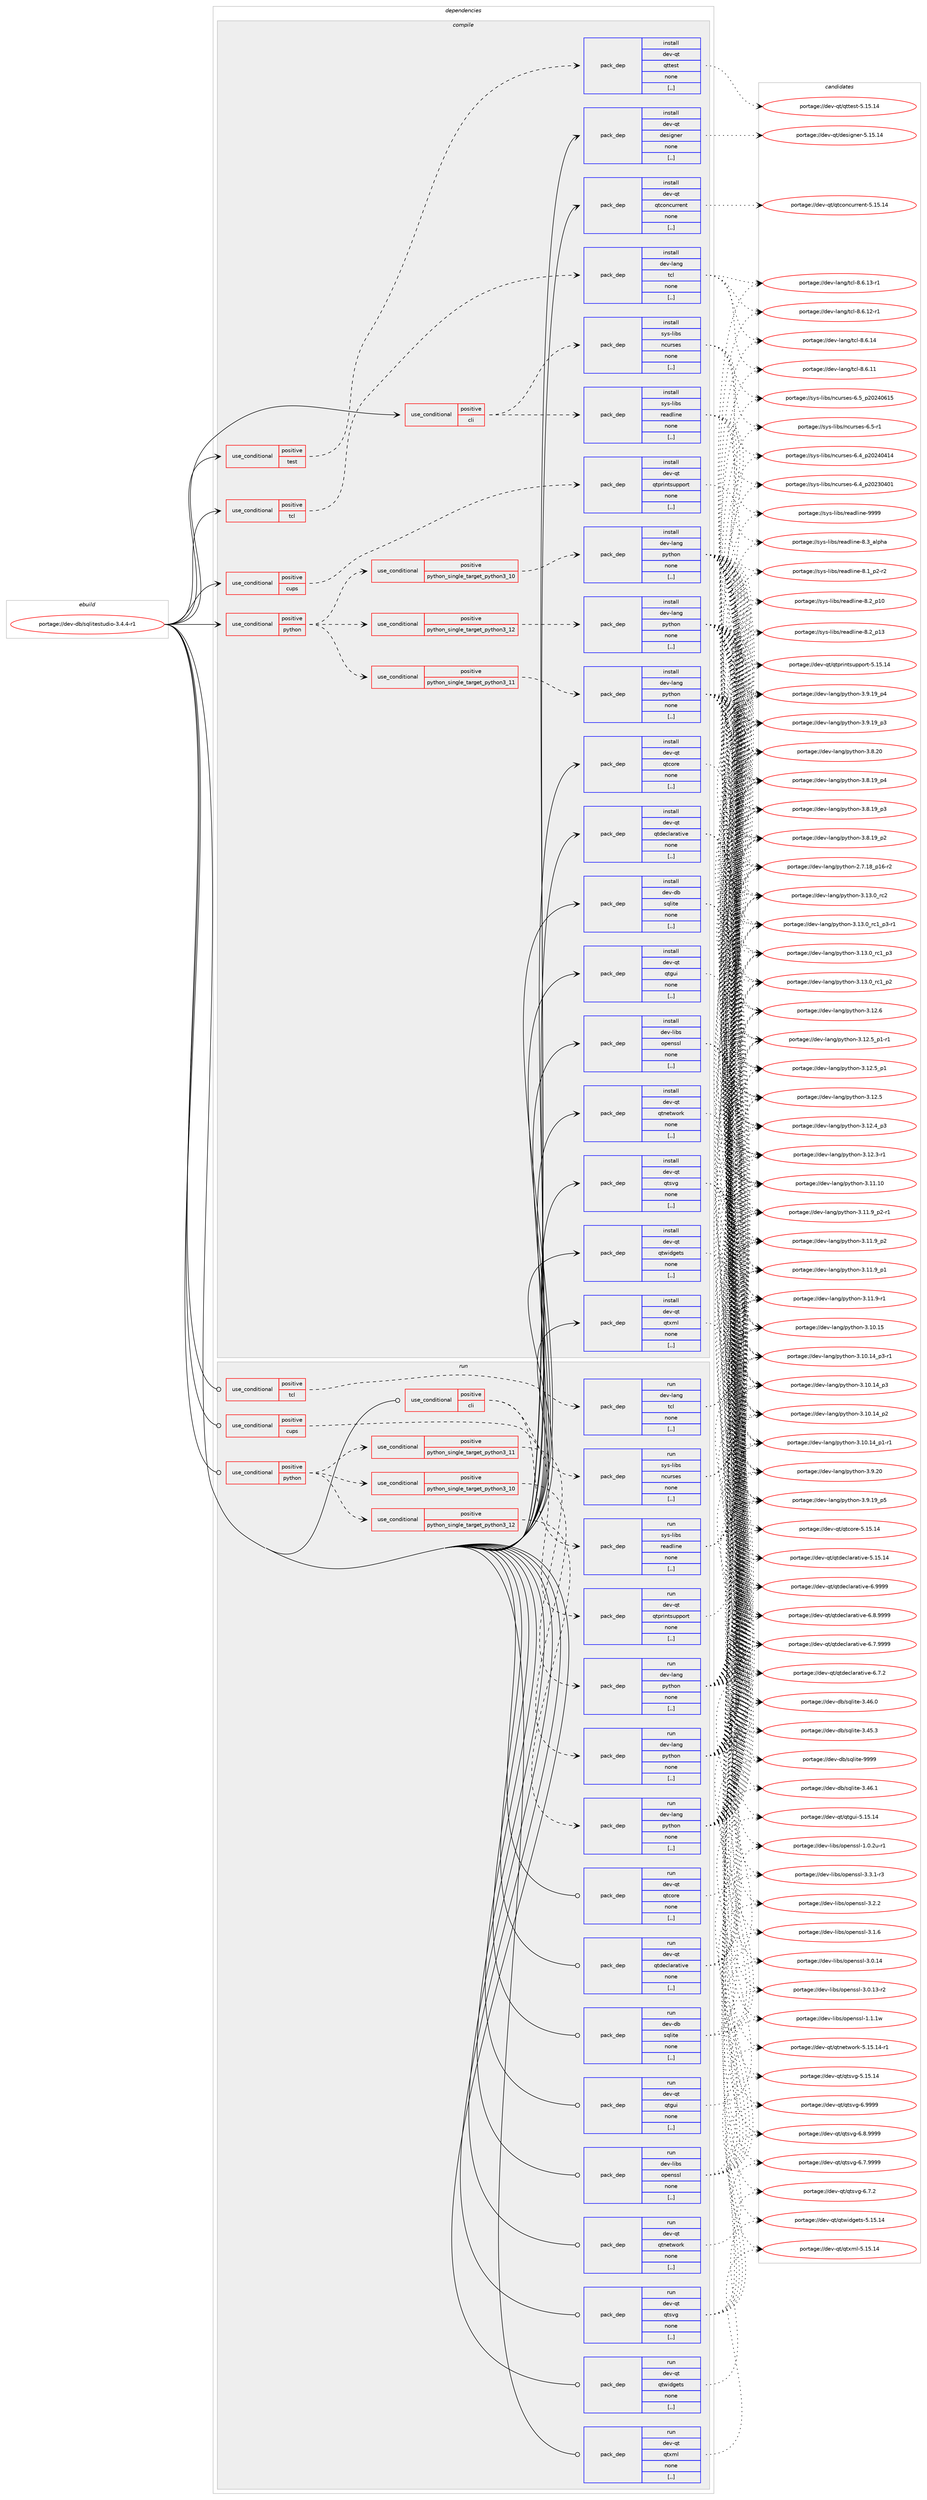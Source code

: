 digraph prolog {

# *************
# Graph options
# *************

newrank=true;
concentrate=true;
compound=true;
graph [rankdir=LR,fontname=Helvetica,fontsize=10,ranksep=1.5];#, ranksep=2.5, nodesep=0.2];
edge  [arrowhead=vee];
node  [fontname=Helvetica,fontsize=10];

# **********
# The ebuild
# **********

subgraph cluster_leftcol {
color=gray;
label=<<i>ebuild</i>>;
id [label="portage://dev-db/sqlitestudio-3.4.4-r1", color=red, width=4, href="../dev-db/sqlitestudio-3.4.4-r1.svg"];
}

# ****************
# The dependencies
# ****************

subgraph cluster_midcol {
color=gray;
label=<<i>dependencies</i>>;
subgraph cluster_compile {
fillcolor="#eeeeee";
style=filled;
label=<<i>compile</i>>;
subgraph cond148998 {
dependency565240 [label=<<TABLE BORDER="0" CELLBORDER="1" CELLSPACING="0" CELLPADDING="4"><TR><TD ROWSPAN="3" CELLPADDING="10">use_conditional</TD></TR><TR><TD>positive</TD></TR><TR><TD>cli</TD></TR></TABLE>>, shape=none, color=red];
subgraph pack411694 {
dependency565241 [label=<<TABLE BORDER="0" CELLBORDER="1" CELLSPACING="0" CELLPADDING="4" WIDTH="220"><TR><TD ROWSPAN="6" CELLPADDING="30">pack_dep</TD></TR><TR><TD WIDTH="110">install</TD></TR><TR><TD>sys-libs</TD></TR><TR><TD>readline</TD></TR><TR><TD>none</TD></TR><TR><TD>[,,]</TD></TR></TABLE>>, shape=none, color=blue];
}
dependency565240:e -> dependency565241:w [weight=20,style="dashed",arrowhead="vee"];
subgraph pack411695 {
dependency565242 [label=<<TABLE BORDER="0" CELLBORDER="1" CELLSPACING="0" CELLPADDING="4" WIDTH="220"><TR><TD ROWSPAN="6" CELLPADDING="30">pack_dep</TD></TR><TR><TD WIDTH="110">install</TD></TR><TR><TD>sys-libs</TD></TR><TR><TD>ncurses</TD></TR><TR><TD>none</TD></TR><TR><TD>[,,]</TD></TR></TABLE>>, shape=none, color=blue];
}
dependency565240:e -> dependency565242:w [weight=20,style="dashed",arrowhead="vee"];
}
id:e -> dependency565240:w [weight=20,style="solid",arrowhead="vee"];
subgraph cond148999 {
dependency565243 [label=<<TABLE BORDER="0" CELLBORDER="1" CELLSPACING="0" CELLPADDING="4"><TR><TD ROWSPAN="3" CELLPADDING="10">use_conditional</TD></TR><TR><TD>positive</TD></TR><TR><TD>cups</TD></TR></TABLE>>, shape=none, color=red];
subgraph pack411696 {
dependency565244 [label=<<TABLE BORDER="0" CELLBORDER="1" CELLSPACING="0" CELLPADDING="4" WIDTH="220"><TR><TD ROWSPAN="6" CELLPADDING="30">pack_dep</TD></TR><TR><TD WIDTH="110">install</TD></TR><TR><TD>dev-qt</TD></TR><TR><TD>qtprintsupport</TD></TR><TR><TD>none</TD></TR><TR><TD>[,,]</TD></TR></TABLE>>, shape=none, color=blue];
}
dependency565243:e -> dependency565244:w [weight=20,style="dashed",arrowhead="vee"];
}
id:e -> dependency565243:w [weight=20,style="solid",arrowhead="vee"];
subgraph cond149000 {
dependency565245 [label=<<TABLE BORDER="0" CELLBORDER="1" CELLSPACING="0" CELLPADDING="4"><TR><TD ROWSPAN="3" CELLPADDING="10">use_conditional</TD></TR><TR><TD>positive</TD></TR><TR><TD>python</TD></TR></TABLE>>, shape=none, color=red];
subgraph cond149001 {
dependency565246 [label=<<TABLE BORDER="0" CELLBORDER="1" CELLSPACING="0" CELLPADDING="4"><TR><TD ROWSPAN="3" CELLPADDING="10">use_conditional</TD></TR><TR><TD>positive</TD></TR><TR><TD>python_single_target_python3_10</TD></TR></TABLE>>, shape=none, color=red];
subgraph pack411697 {
dependency565247 [label=<<TABLE BORDER="0" CELLBORDER="1" CELLSPACING="0" CELLPADDING="4" WIDTH="220"><TR><TD ROWSPAN="6" CELLPADDING="30">pack_dep</TD></TR><TR><TD WIDTH="110">install</TD></TR><TR><TD>dev-lang</TD></TR><TR><TD>python</TD></TR><TR><TD>none</TD></TR><TR><TD>[,,]</TD></TR></TABLE>>, shape=none, color=blue];
}
dependency565246:e -> dependency565247:w [weight=20,style="dashed",arrowhead="vee"];
}
dependency565245:e -> dependency565246:w [weight=20,style="dashed",arrowhead="vee"];
subgraph cond149002 {
dependency565248 [label=<<TABLE BORDER="0" CELLBORDER="1" CELLSPACING="0" CELLPADDING="4"><TR><TD ROWSPAN="3" CELLPADDING="10">use_conditional</TD></TR><TR><TD>positive</TD></TR><TR><TD>python_single_target_python3_11</TD></TR></TABLE>>, shape=none, color=red];
subgraph pack411698 {
dependency565249 [label=<<TABLE BORDER="0" CELLBORDER="1" CELLSPACING="0" CELLPADDING="4" WIDTH="220"><TR><TD ROWSPAN="6" CELLPADDING="30">pack_dep</TD></TR><TR><TD WIDTH="110">install</TD></TR><TR><TD>dev-lang</TD></TR><TR><TD>python</TD></TR><TR><TD>none</TD></TR><TR><TD>[,,]</TD></TR></TABLE>>, shape=none, color=blue];
}
dependency565248:e -> dependency565249:w [weight=20,style="dashed",arrowhead="vee"];
}
dependency565245:e -> dependency565248:w [weight=20,style="dashed",arrowhead="vee"];
subgraph cond149003 {
dependency565250 [label=<<TABLE BORDER="0" CELLBORDER="1" CELLSPACING="0" CELLPADDING="4"><TR><TD ROWSPAN="3" CELLPADDING="10">use_conditional</TD></TR><TR><TD>positive</TD></TR><TR><TD>python_single_target_python3_12</TD></TR></TABLE>>, shape=none, color=red];
subgraph pack411699 {
dependency565251 [label=<<TABLE BORDER="0" CELLBORDER="1" CELLSPACING="0" CELLPADDING="4" WIDTH="220"><TR><TD ROWSPAN="6" CELLPADDING="30">pack_dep</TD></TR><TR><TD WIDTH="110">install</TD></TR><TR><TD>dev-lang</TD></TR><TR><TD>python</TD></TR><TR><TD>none</TD></TR><TR><TD>[,,]</TD></TR></TABLE>>, shape=none, color=blue];
}
dependency565250:e -> dependency565251:w [weight=20,style="dashed",arrowhead="vee"];
}
dependency565245:e -> dependency565250:w [weight=20,style="dashed",arrowhead="vee"];
}
id:e -> dependency565245:w [weight=20,style="solid",arrowhead="vee"];
subgraph cond149004 {
dependency565252 [label=<<TABLE BORDER="0" CELLBORDER="1" CELLSPACING="0" CELLPADDING="4"><TR><TD ROWSPAN="3" CELLPADDING="10">use_conditional</TD></TR><TR><TD>positive</TD></TR><TR><TD>tcl</TD></TR></TABLE>>, shape=none, color=red];
subgraph pack411700 {
dependency565253 [label=<<TABLE BORDER="0" CELLBORDER="1" CELLSPACING="0" CELLPADDING="4" WIDTH="220"><TR><TD ROWSPAN="6" CELLPADDING="30">pack_dep</TD></TR><TR><TD WIDTH="110">install</TD></TR><TR><TD>dev-lang</TD></TR><TR><TD>tcl</TD></TR><TR><TD>none</TD></TR><TR><TD>[,,]</TD></TR></TABLE>>, shape=none, color=blue];
}
dependency565252:e -> dependency565253:w [weight=20,style="dashed",arrowhead="vee"];
}
id:e -> dependency565252:w [weight=20,style="solid",arrowhead="vee"];
subgraph cond149005 {
dependency565254 [label=<<TABLE BORDER="0" CELLBORDER="1" CELLSPACING="0" CELLPADDING="4"><TR><TD ROWSPAN="3" CELLPADDING="10">use_conditional</TD></TR><TR><TD>positive</TD></TR><TR><TD>test</TD></TR></TABLE>>, shape=none, color=red];
subgraph pack411701 {
dependency565255 [label=<<TABLE BORDER="0" CELLBORDER="1" CELLSPACING="0" CELLPADDING="4" WIDTH="220"><TR><TD ROWSPAN="6" CELLPADDING="30">pack_dep</TD></TR><TR><TD WIDTH="110">install</TD></TR><TR><TD>dev-qt</TD></TR><TR><TD>qttest</TD></TR><TR><TD>none</TD></TR><TR><TD>[,,]</TD></TR></TABLE>>, shape=none, color=blue];
}
dependency565254:e -> dependency565255:w [weight=20,style="dashed",arrowhead="vee"];
}
id:e -> dependency565254:w [weight=20,style="solid",arrowhead="vee"];
subgraph pack411702 {
dependency565256 [label=<<TABLE BORDER="0" CELLBORDER="1" CELLSPACING="0" CELLPADDING="4" WIDTH="220"><TR><TD ROWSPAN="6" CELLPADDING="30">pack_dep</TD></TR><TR><TD WIDTH="110">install</TD></TR><TR><TD>dev-db</TD></TR><TR><TD>sqlite</TD></TR><TR><TD>none</TD></TR><TR><TD>[,,]</TD></TR></TABLE>>, shape=none, color=blue];
}
id:e -> dependency565256:w [weight=20,style="solid",arrowhead="vee"];
subgraph pack411703 {
dependency565257 [label=<<TABLE BORDER="0" CELLBORDER="1" CELLSPACING="0" CELLPADDING="4" WIDTH="220"><TR><TD ROWSPAN="6" CELLPADDING="30">pack_dep</TD></TR><TR><TD WIDTH="110">install</TD></TR><TR><TD>dev-libs</TD></TR><TR><TD>openssl</TD></TR><TR><TD>none</TD></TR><TR><TD>[,,]</TD></TR></TABLE>>, shape=none, color=blue];
}
id:e -> dependency565257:w [weight=20,style="solid",arrowhead="vee"];
subgraph pack411704 {
dependency565258 [label=<<TABLE BORDER="0" CELLBORDER="1" CELLSPACING="0" CELLPADDING="4" WIDTH="220"><TR><TD ROWSPAN="6" CELLPADDING="30">pack_dep</TD></TR><TR><TD WIDTH="110">install</TD></TR><TR><TD>dev-qt</TD></TR><TR><TD>designer</TD></TR><TR><TD>none</TD></TR><TR><TD>[,,]</TD></TR></TABLE>>, shape=none, color=blue];
}
id:e -> dependency565258:w [weight=20,style="solid",arrowhead="vee"];
subgraph pack411705 {
dependency565259 [label=<<TABLE BORDER="0" CELLBORDER="1" CELLSPACING="0" CELLPADDING="4" WIDTH="220"><TR><TD ROWSPAN="6" CELLPADDING="30">pack_dep</TD></TR><TR><TD WIDTH="110">install</TD></TR><TR><TD>dev-qt</TD></TR><TR><TD>qtconcurrent</TD></TR><TR><TD>none</TD></TR><TR><TD>[,,]</TD></TR></TABLE>>, shape=none, color=blue];
}
id:e -> dependency565259:w [weight=20,style="solid",arrowhead="vee"];
subgraph pack411706 {
dependency565260 [label=<<TABLE BORDER="0" CELLBORDER="1" CELLSPACING="0" CELLPADDING="4" WIDTH="220"><TR><TD ROWSPAN="6" CELLPADDING="30">pack_dep</TD></TR><TR><TD WIDTH="110">install</TD></TR><TR><TD>dev-qt</TD></TR><TR><TD>qtcore</TD></TR><TR><TD>none</TD></TR><TR><TD>[,,]</TD></TR></TABLE>>, shape=none, color=blue];
}
id:e -> dependency565260:w [weight=20,style="solid",arrowhead="vee"];
subgraph pack411707 {
dependency565261 [label=<<TABLE BORDER="0" CELLBORDER="1" CELLSPACING="0" CELLPADDING="4" WIDTH="220"><TR><TD ROWSPAN="6" CELLPADDING="30">pack_dep</TD></TR><TR><TD WIDTH="110">install</TD></TR><TR><TD>dev-qt</TD></TR><TR><TD>qtdeclarative</TD></TR><TR><TD>none</TD></TR><TR><TD>[,,]</TD></TR></TABLE>>, shape=none, color=blue];
}
id:e -> dependency565261:w [weight=20,style="solid",arrowhead="vee"];
subgraph pack411708 {
dependency565262 [label=<<TABLE BORDER="0" CELLBORDER="1" CELLSPACING="0" CELLPADDING="4" WIDTH="220"><TR><TD ROWSPAN="6" CELLPADDING="30">pack_dep</TD></TR><TR><TD WIDTH="110">install</TD></TR><TR><TD>dev-qt</TD></TR><TR><TD>qtgui</TD></TR><TR><TD>none</TD></TR><TR><TD>[,,]</TD></TR></TABLE>>, shape=none, color=blue];
}
id:e -> dependency565262:w [weight=20,style="solid",arrowhead="vee"];
subgraph pack411709 {
dependency565263 [label=<<TABLE BORDER="0" CELLBORDER="1" CELLSPACING="0" CELLPADDING="4" WIDTH="220"><TR><TD ROWSPAN="6" CELLPADDING="30">pack_dep</TD></TR><TR><TD WIDTH="110">install</TD></TR><TR><TD>dev-qt</TD></TR><TR><TD>qtnetwork</TD></TR><TR><TD>none</TD></TR><TR><TD>[,,]</TD></TR></TABLE>>, shape=none, color=blue];
}
id:e -> dependency565263:w [weight=20,style="solid",arrowhead="vee"];
subgraph pack411710 {
dependency565264 [label=<<TABLE BORDER="0" CELLBORDER="1" CELLSPACING="0" CELLPADDING="4" WIDTH="220"><TR><TD ROWSPAN="6" CELLPADDING="30">pack_dep</TD></TR><TR><TD WIDTH="110">install</TD></TR><TR><TD>dev-qt</TD></TR><TR><TD>qtsvg</TD></TR><TR><TD>none</TD></TR><TR><TD>[,,]</TD></TR></TABLE>>, shape=none, color=blue];
}
id:e -> dependency565264:w [weight=20,style="solid",arrowhead="vee"];
subgraph pack411711 {
dependency565265 [label=<<TABLE BORDER="0" CELLBORDER="1" CELLSPACING="0" CELLPADDING="4" WIDTH="220"><TR><TD ROWSPAN="6" CELLPADDING="30">pack_dep</TD></TR><TR><TD WIDTH="110">install</TD></TR><TR><TD>dev-qt</TD></TR><TR><TD>qtwidgets</TD></TR><TR><TD>none</TD></TR><TR><TD>[,,]</TD></TR></TABLE>>, shape=none, color=blue];
}
id:e -> dependency565265:w [weight=20,style="solid",arrowhead="vee"];
subgraph pack411712 {
dependency565266 [label=<<TABLE BORDER="0" CELLBORDER="1" CELLSPACING="0" CELLPADDING="4" WIDTH="220"><TR><TD ROWSPAN="6" CELLPADDING="30">pack_dep</TD></TR><TR><TD WIDTH="110">install</TD></TR><TR><TD>dev-qt</TD></TR><TR><TD>qtxml</TD></TR><TR><TD>none</TD></TR><TR><TD>[,,]</TD></TR></TABLE>>, shape=none, color=blue];
}
id:e -> dependency565266:w [weight=20,style="solid",arrowhead="vee"];
}
subgraph cluster_compileandrun {
fillcolor="#eeeeee";
style=filled;
label=<<i>compile and run</i>>;
}
subgraph cluster_run {
fillcolor="#eeeeee";
style=filled;
label=<<i>run</i>>;
subgraph cond149006 {
dependency565267 [label=<<TABLE BORDER="0" CELLBORDER="1" CELLSPACING="0" CELLPADDING="4"><TR><TD ROWSPAN="3" CELLPADDING="10">use_conditional</TD></TR><TR><TD>positive</TD></TR><TR><TD>cli</TD></TR></TABLE>>, shape=none, color=red];
subgraph pack411713 {
dependency565268 [label=<<TABLE BORDER="0" CELLBORDER="1" CELLSPACING="0" CELLPADDING="4" WIDTH="220"><TR><TD ROWSPAN="6" CELLPADDING="30">pack_dep</TD></TR><TR><TD WIDTH="110">run</TD></TR><TR><TD>sys-libs</TD></TR><TR><TD>readline</TD></TR><TR><TD>none</TD></TR><TR><TD>[,,]</TD></TR></TABLE>>, shape=none, color=blue];
}
dependency565267:e -> dependency565268:w [weight=20,style="dashed",arrowhead="vee"];
subgraph pack411714 {
dependency565269 [label=<<TABLE BORDER="0" CELLBORDER="1" CELLSPACING="0" CELLPADDING="4" WIDTH="220"><TR><TD ROWSPAN="6" CELLPADDING="30">pack_dep</TD></TR><TR><TD WIDTH="110">run</TD></TR><TR><TD>sys-libs</TD></TR><TR><TD>ncurses</TD></TR><TR><TD>none</TD></TR><TR><TD>[,,]</TD></TR></TABLE>>, shape=none, color=blue];
}
dependency565267:e -> dependency565269:w [weight=20,style="dashed",arrowhead="vee"];
}
id:e -> dependency565267:w [weight=20,style="solid",arrowhead="odot"];
subgraph cond149007 {
dependency565270 [label=<<TABLE BORDER="0" CELLBORDER="1" CELLSPACING="0" CELLPADDING="4"><TR><TD ROWSPAN="3" CELLPADDING="10">use_conditional</TD></TR><TR><TD>positive</TD></TR><TR><TD>cups</TD></TR></TABLE>>, shape=none, color=red];
subgraph pack411715 {
dependency565271 [label=<<TABLE BORDER="0" CELLBORDER="1" CELLSPACING="0" CELLPADDING="4" WIDTH="220"><TR><TD ROWSPAN="6" CELLPADDING="30">pack_dep</TD></TR><TR><TD WIDTH="110">run</TD></TR><TR><TD>dev-qt</TD></TR><TR><TD>qtprintsupport</TD></TR><TR><TD>none</TD></TR><TR><TD>[,,]</TD></TR></TABLE>>, shape=none, color=blue];
}
dependency565270:e -> dependency565271:w [weight=20,style="dashed",arrowhead="vee"];
}
id:e -> dependency565270:w [weight=20,style="solid",arrowhead="odot"];
subgraph cond149008 {
dependency565272 [label=<<TABLE BORDER="0" CELLBORDER="1" CELLSPACING="0" CELLPADDING="4"><TR><TD ROWSPAN="3" CELLPADDING="10">use_conditional</TD></TR><TR><TD>positive</TD></TR><TR><TD>python</TD></TR></TABLE>>, shape=none, color=red];
subgraph cond149009 {
dependency565273 [label=<<TABLE BORDER="0" CELLBORDER="1" CELLSPACING="0" CELLPADDING="4"><TR><TD ROWSPAN="3" CELLPADDING="10">use_conditional</TD></TR><TR><TD>positive</TD></TR><TR><TD>python_single_target_python3_10</TD></TR></TABLE>>, shape=none, color=red];
subgraph pack411716 {
dependency565274 [label=<<TABLE BORDER="0" CELLBORDER="1" CELLSPACING="0" CELLPADDING="4" WIDTH="220"><TR><TD ROWSPAN="6" CELLPADDING="30">pack_dep</TD></TR><TR><TD WIDTH="110">run</TD></TR><TR><TD>dev-lang</TD></TR><TR><TD>python</TD></TR><TR><TD>none</TD></TR><TR><TD>[,,]</TD></TR></TABLE>>, shape=none, color=blue];
}
dependency565273:e -> dependency565274:w [weight=20,style="dashed",arrowhead="vee"];
}
dependency565272:e -> dependency565273:w [weight=20,style="dashed",arrowhead="vee"];
subgraph cond149010 {
dependency565275 [label=<<TABLE BORDER="0" CELLBORDER="1" CELLSPACING="0" CELLPADDING="4"><TR><TD ROWSPAN="3" CELLPADDING="10">use_conditional</TD></TR><TR><TD>positive</TD></TR><TR><TD>python_single_target_python3_11</TD></TR></TABLE>>, shape=none, color=red];
subgraph pack411717 {
dependency565276 [label=<<TABLE BORDER="0" CELLBORDER="1" CELLSPACING="0" CELLPADDING="4" WIDTH="220"><TR><TD ROWSPAN="6" CELLPADDING="30">pack_dep</TD></TR><TR><TD WIDTH="110">run</TD></TR><TR><TD>dev-lang</TD></TR><TR><TD>python</TD></TR><TR><TD>none</TD></TR><TR><TD>[,,]</TD></TR></TABLE>>, shape=none, color=blue];
}
dependency565275:e -> dependency565276:w [weight=20,style="dashed",arrowhead="vee"];
}
dependency565272:e -> dependency565275:w [weight=20,style="dashed",arrowhead="vee"];
subgraph cond149011 {
dependency565277 [label=<<TABLE BORDER="0" CELLBORDER="1" CELLSPACING="0" CELLPADDING="4"><TR><TD ROWSPAN="3" CELLPADDING="10">use_conditional</TD></TR><TR><TD>positive</TD></TR><TR><TD>python_single_target_python3_12</TD></TR></TABLE>>, shape=none, color=red];
subgraph pack411718 {
dependency565278 [label=<<TABLE BORDER="0" CELLBORDER="1" CELLSPACING="0" CELLPADDING="4" WIDTH="220"><TR><TD ROWSPAN="6" CELLPADDING="30">pack_dep</TD></TR><TR><TD WIDTH="110">run</TD></TR><TR><TD>dev-lang</TD></TR><TR><TD>python</TD></TR><TR><TD>none</TD></TR><TR><TD>[,,]</TD></TR></TABLE>>, shape=none, color=blue];
}
dependency565277:e -> dependency565278:w [weight=20,style="dashed",arrowhead="vee"];
}
dependency565272:e -> dependency565277:w [weight=20,style="dashed",arrowhead="vee"];
}
id:e -> dependency565272:w [weight=20,style="solid",arrowhead="odot"];
subgraph cond149012 {
dependency565279 [label=<<TABLE BORDER="0" CELLBORDER="1" CELLSPACING="0" CELLPADDING="4"><TR><TD ROWSPAN="3" CELLPADDING="10">use_conditional</TD></TR><TR><TD>positive</TD></TR><TR><TD>tcl</TD></TR></TABLE>>, shape=none, color=red];
subgraph pack411719 {
dependency565280 [label=<<TABLE BORDER="0" CELLBORDER="1" CELLSPACING="0" CELLPADDING="4" WIDTH="220"><TR><TD ROWSPAN="6" CELLPADDING="30">pack_dep</TD></TR><TR><TD WIDTH="110">run</TD></TR><TR><TD>dev-lang</TD></TR><TR><TD>tcl</TD></TR><TR><TD>none</TD></TR><TR><TD>[,,]</TD></TR></TABLE>>, shape=none, color=blue];
}
dependency565279:e -> dependency565280:w [weight=20,style="dashed",arrowhead="vee"];
}
id:e -> dependency565279:w [weight=20,style="solid",arrowhead="odot"];
subgraph pack411720 {
dependency565281 [label=<<TABLE BORDER="0" CELLBORDER="1" CELLSPACING="0" CELLPADDING="4" WIDTH="220"><TR><TD ROWSPAN="6" CELLPADDING="30">pack_dep</TD></TR><TR><TD WIDTH="110">run</TD></TR><TR><TD>dev-db</TD></TR><TR><TD>sqlite</TD></TR><TR><TD>none</TD></TR><TR><TD>[,,]</TD></TR></TABLE>>, shape=none, color=blue];
}
id:e -> dependency565281:w [weight=20,style="solid",arrowhead="odot"];
subgraph pack411721 {
dependency565282 [label=<<TABLE BORDER="0" CELLBORDER="1" CELLSPACING="0" CELLPADDING="4" WIDTH="220"><TR><TD ROWSPAN="6" CELLPADDING="30">pack_dep</TD></TR><TR><TD WIDTH="110">run</TD></TR><TR><TD>dev-libs</TD></TR><TR><TD>openssl</TD></TR><TR><TD>none</TD></TR><TR><TD>[,,]</TD></TR></TABLE>>, shape=none, color=blue];
}
id:e -> dependency565282:w [weight=20,style="solid",arrowhead="odot"];
subgraph pack411722 {
dependency565283 [label=<<TABLE BORDER="0" CELLBORDER="1" CELLSPACING="0" CELLPADDING="4" WIDTH="220"><TR><TD ROWSPAN="6" CELLPADDING="30">pack_dep</TD></TR><TR><TD WIDTH="110">run</TD></TR><TR><TD>dev-qt</TD></TR><TR><TD>qtcore</TD></TR><TR><TD>none</TD></TR><TR><TD>[,,]</TD></TR></TABLE>>, shape=none, color=blue];
}
id:e -> dependency565283:w [weight=20,style="solid",arrowhead="odot"];
subgraph pack411723 {
dependency565284 [label=<<TABLE BORDER="0" CELLBORDER="1" CELLSPACING="0" CELLPADDING="4" WIDTH="220"><TR><TD ROWSPAN="6" CELLPADDING="30">pack_dep</TD></TR><TR><TD WIDTH="110">run</TD></TR><TR><TD>dev-qt</TD></TR><TR><TD>qtdeclarative</TD></TR><TR><TD>none</TD></TR><TR><TD>[,,]</TD></TR></TABLE>>, shape=none, color=blue];
}
id:e -> dependency565284:w [weight=20,style="solid",arrowhead="odot"];
subgraph pack411724 {
dependency565285 [label=<<TABLE BORDER="0" CELLBORDER="1" CELLSPACING="0" CELLPADDING="4" WIDTH="220"><TR><TD ROWSPAN="6" CELLPADDING="30">pack_dep</TD></TR><TR><TD WIDTH="110">run</TD></TR><TR><TD>dev-qt</TD></TR><TR><TD>qtgui</TD></TR><TR><TD>none</TD></TR><TR><TD>[,,]</TD></TR></TABLE>>, shape=none, color=blue];
}
id:e -> dependency565285:w [weight=20,style="solid",arrowhead="odot"];
subgraph pack411725 {
dependency565286 [label=<<TABLE BORDER="0" CELLBORDER="1" CELLSPACING="0" CELLPADDING="4" WIDTH="220"><TR><TD ROWSPAN="6" CELLPADDING="30">pack_dep</TD></TR><TR><TD WIDTH="110">run</TD></TR><TR><TD>dev-qt</TD></TR><TR><TD>qtnetwork</TD></TR><TR><TD>none</TD></TR><TR><TD>[,,]</TD></TR></TABLE>>, shape=none, color=blue];
}
id:e -> dependency565286:w [weight=20,style="solid",arrowhead="odot"];
subgraph pack411726 {
dependency565287 [label=<<TABLE BORDER="0" CELLBORDER="1" CELLSPACING="0" CELLPADDING="4" WIDTH="220"><TR><TD ROWSPAN="6" CELLPADDING="30">pack_dep</TD></TR><TR><TD WIDTH="110">run</TD></TR><TR><TD>dev-qt</TD></TR><TR><TD>qtsvg</TD></TR><TR><TD>none</TD></TR><TR><TD>[,,]</TD></TR></TABLE>>, shape=none, color=blue];
}
id:e -> dependency565287:w [weight=20,style="solid",arrowhead="odot"];
subgraph pack411727 {
dependency565288 [label=<<TABLE BORDER="0" CELLBORDER="1" CELLSPACING="0" CELLPADDING="4" WIDTH="220"><TR><TD ROWSPAN="6" CELLPADDING="30">pack_dep</TD></TR><TR><TD WIDTH="110">run</TD></TR><TR><TD>dev-qt</TD></TR><TR><TD>qtwidgets</TD></TR><TR><TD>none</TD></TR><TR><TD>[,,]</TD></TR></TABLE>>, shape=none, color=blue];
}
id:e -> dependency565288:w [weight=20,style="solid",arrowhead="odot"];
subgraph pack411728 {
dependency565289 [label=<<TABLE BORDER="0" CELLBORDER="1" CELLSPACING="0" CELLPADDING="4" WIDTH="220"><TR><TD ROWSPAN="6" CELLPADDING="30">pack_dep</TD></TR><TR><TD WIDTH="110">run</TD></TR><TR><TD>dev-qt</TD></TR><TR><TD>qtxml</TD></TR><TR><TD>none</TD></TR><TR><TD>[,,]</TD></TR></TABLE>>, shape=none, color=blue];
}
id:e -> dependency565289:w [weight=20,style="solid",arrowhead="odot"];
}
}

# **************
# The candidates
# **************

subgraph cluster_choices {
rank=same;
color=gray;
label=<<i>candidates</i>>;

subgraph choice411694 {
color=black;
nodesep=1;
choice115121115451081059811547114101971001081051101014557575757 [label="portage://sys-libs/readline-9999", color=red, width=4,href="../sys-libs/readline-9999.svg"];
choice1151211154510810598115471141019710010810511010145564651959710811210497 [label="portage://sys-libs/readline-8.3_alpha", color=red, width=4,href="../sys-libs/readline-8.3_alpha.svg"];
choice1151211154510810598115471141019710010810511010145564650951124951 [label="portage://sys-libs/readline-8.2_p13", color=red, width=4,href="../sys-libs/readline-8.2_p13.svg"];
choice1151211154510810598115471141019710010810511010145564650951124948 [label="portage://sys-libs/readline-8.2_p10", color=red, width=4,href="../sys-libs/readline-8.2_p10.svg"];
choice115121115451081059811547114101971001081051101014556464995112504511450 [label="portage://sys-libs/readline-8.1_p2-r2", color=red, width=4,href="../sys-libs/readline-8.1_p2-r2.svg"];
dependency565241:e -> choice115121115451081059811547114101971001081051101014557575757:w [style=dotted,weight="100"];
dependency565241:e -> choice1151211154510810598115471141019710010810511010145564651959710811210497:w [style=dotted,weight="100"];
dependency565241:e -> choice1151211154510810598115471141019710010810511010145564650951124951:w [style=dotted,weight="100"];
dependency565241:e -> choice1151211154510810598115471141019710010810511010145564650951124948:w [style=dotted,weight="100"];
dependency565241:e -> choice115121115451081059811547114101971001081051101014556464995112504511450:w [style=dotted,weight="100"];
}
subgraph choice411695 {
color=black;
nodesep=1;
choice1151211154510810598115471109911711411510111545544653951125048505248544953 [label="portage://sys-libs/ncurses-6.5_p20240615", color=red, width=4,href="../sys-libs/ncurses-6.5_p20240615.svg"];
choice11512111545108105981154711099117114115101115455446534511449 [label="portage://sys-libs/ncurses-6.5-r1", color=red, width=4,href="../sys-libs/ncurses-6.5-r1.svg"];
choice1151211154510810598115471109911711411510111545544652951125048505248524952 [label="portage://sys-libs/ncurses-6.4_p20240414", color=red, width=4,href="../sys-libs/ncurses-6.4_p20240414.svg"];
choice1151211154510810598115471109911711411510111545544652951125048505148524849 [label="portage://sys-libs/ncurses-6.4_p20230401", color=red, width=4,href="../sys-libs/ncurses-6.4_p20230401.svg"];
dependency565242:e -> choice1151211154510810598115471109911711411510111545544653951125048505248544953:w [style=dotted,weight="100"];
dependency565242:e -> choice11512111545108105981154711099117114115101115455446534511449:w [style=dotted,weight="100"];
dependency565242:e -> choice1151211154510810598115471109911711411510111545544652951125048505248524952:w [style=dotted,weight="100"];
dependency565242:e -> choice1151211154510810598115471109911711411510111545544652951125048505148524849:w [style=dotted,weight="100"];
}
subgraph choice411696 {
color=black;
nodesep=1;
choice10010111845113116471131161121141051101161151171121121111141164553464953464952 [label="portage://dev-qt/qtprintsupport-5.15.14", color=red, width=4,href="../dev-qt/qtprintsupport-5.15.14.svg"];
dependency565244:e -> choice10010111845113116471131161121141051101161151171121121111141164553464953464952:w [style=dotted,weight="100"];
}
subgraph choice411697 {
color=black;
nodesep=1;
choice10010111845108971101034711212111610411111045514649514648951149950 [label="portage://dev-lang/python-3.13.0_rc2", color=red, width=4,href="../dev-lang/python-3.13.0_rc2.svg"];
choice1001011184510897110103471121211161041111104551464951464895114994995112514511449 [label="portage://dev-lang/python-3.13.0_rc1_p3-r1", color=red, width=4,href="../dev-lang/python-3.13.0_rc1_p3-r1.svg"];
choice100101118451089711010347112121116104111110455146495146489511499499511251 [label="portage://dev-lang/python-3.13.0_rc1_p3", color=red, width=4,href="../dev-lang/python-3.13.0_rc1_p3.svg"];
choice100101118451089711010347112121116104111110455146495146489511499499511250 [label="portage://dev-lang/python-3.13.0_rc1_p2", color=red, width=4,href="../dev-lang/python-3.13.0_rc1_p2.svg"];
choice10010111845108971101034711212111610411111045514649504654 [label="portage://dev-lang/python-3.12.6", color=red, width=4,href="../dev-lang/python-3.12.6.svg"];
choice1001011184510897110103471121211161041111104551464950465395112494511449 [label="portage://dev-lang/python-3.12.5_p1-r1", color=red, width=4,href="../dev-lang/python-3.12.5_p1-r1.svg"];
choice100101118451089711010347112121116104111110455146495046539511249 [label="portage://dev-lang/python-3.12.5_p1", color=red, width=4,href="../dev-lang/python-3.12.5_p1.svg"];
choice10010111845108971101034711212111610411111045514649504653 [label="portage://dev-lang/python-3.12.5", color=red, width=4,href="../dev-lang/python-3.12.5.svg"];
choice100101118451089711010347112121116104111110455146495046529511251 [label="portage://dev-lang/python-3.12.4_p3", color=red, width=4,href="../dev-lang/python-3.12.4_p3.svg"];
choice100101118451089711010347112121116104111110455146495046514511449 [label="portage://dev-lang/python-3.12.3-r1", color=red, width=4,href="../dev-lang/python-3.12.3-r1.svg"];
choice1001011184510897110103471121211161041111104551464949464948 [label="portage://dev-lang/python-3.11.10", color=red, width=4,href="../dev-lang/python-3.11.10.svg"];
choice1001011184510897110103471121211161041111104551464949465795112504511449 [label="portage://dev-lang/python-3.11.9_p2-r1", color=red, width=4,href="../dev-lang/python-3.11.9_p2-r1.svg"];
choice100101118451089711010347112121116104111110455146494946579511250 [label="portage://dev-lang/python-3.11.9_p2", color=red, width=4,href="../dev-lang/python-3.11.9_p2.svg"];
choice100101118451089711010347112121116104111110455146494946579511249 [label="portage://dev-lang/python-3.11.9_p1", color=red, width=4,href="../dev-lang/python-3.11.9_p1.svg"];
choice100101118451089711010347112121116104111110455146494946574511449 [label="portage://dev-lang/python-3.11.9-r1", color=red, width=4,href="../dev-lang/python-3.11.9-r1.svg"];
choice1001011184510897110103471121211161041111104551464948464953 [label="portage://dev-lang/python-3.10.15", color=red, width=4,href="../dev-lang/python-3.10.15.svg"];
choice100101118451089711010347112121116104111110455146494846495295112514511449 [label="portage://dev-lang/python-3.10.14_p3-r1", color=red, width=4,href="../dev-lang/python-3.10.14_p3-r1.svg"];
choice10010111845108971101034711212111610411111045514649484649529511251 [label="portage://dev-lang/python-3.10.14_p3", color=red, width=4,href="../dev-lang/python-3.10.14_p3.svg"];
choice10010111845108971101034711212111610411111045514649484649529511250 [label="portage://dev-lang/python-3.10.14_p2", color=red, width=4,href="../dev-lang/python-3.10.14_p2.svg"];
choice100101118451089711010347112121116104111110455146494846495295112494511449 [label="portage://dev-lang/python-3.10.14_p1-r1", color=red, width=4,href="../dev-lang/python-3.10.14_p1-r1.svg"];
choice10010111845108971101034711212111610411111045514657465048 [label="portage://dev-lang/python-3.9.20", color=red, width=4,href="../dev-lang/python-3.9.20.svg"];
choice100101118451089711010347112121116104111110455146574649579511253 [label="portage://dev-lang/python-3.9.19_p5", color=red, width=4,href="../dev-lang/python-3.9.19_p5.svg"];
choice100101118451089711010347112121116104111110455146574649579511252 [label="portage://dev-lang/python-3.9.19_p4", color=red, width=4,href="../dev-lang/python-3.9.19_p4.svg"];
choice100101118451089711010347112121116104111110455146574649579511251 [label="portage://dev-lang/python-3.9.19_p3", color=red, width=4,href="../dev-lang/python-3.9.19_p3.svg"];
choice10010111845108971101034711212111610411111045514656465048 [label="portage://dev-lang/python-3.8.20", color=red, width=4,href="../dev-lang/python-3.8.20.svg"];
choice100101118451089711010347112121116104111110455146564649579511252 [label="portage://dev-lang/python-3.8.19_p4", color=red, width=4,href="../dev-lang/python-3.8.19_p4.svg"];
choice100101118451089711010347112121116104111110455146564649579511251 [label="portage://dev-lang/python-3.8.19_p3", color=red, width=4,href="../dev-lang/python-3.8.19_p3.svg"];
choice100101118451089711010347112121116104111110455146564649579511250 [label="portage://dev-lang/python-3.8.19_p2", color=red, width=4,href="../dev-lang/python-3.8.19_p2.svg"];
choice100101118451089711010347112121116104111110455046554649569511249544511450 [label="portage://dev-lang/python-2.7.18_p16-r2", color=red, width=4,href="../dev-lang/python-2.7.18_p16-r2.svg"];
dependency565247:e -> choice10010111845108971101034711212111610411111045514649514648951149950:w [style=dotted,weight="100"];
dependency565247:e -> choice1001011184510897110103471121211161041111104551464951464895114994995112514511449:w [style=dotted,weight="100"];
dependency565247:e -> choice100101118451089711010347112121116104111110455146495146489511499499511251:w [style=dotted,weight="100"];
dependency565247:e -> choice100101118451089711010347112121116104111110455146495146489511499499511250:w [style=dotted,weight="100"];
dependency565247:e -> choice10010111845108971101034711212111610411111045514649504654:w [style=dotted,weight="100"];
dependency565247:e -> choice1001011184510897110103471121211161041111104551464950465395112494511449:w [style=dotted,weight="100"];
dependency565247:e -> choice100101118451089711010347112121116104111110455146495046539511249:w [style=dotted,weight="100"];
dependency565247:e -> choice10010111845108971101034711212111610411111045514649504653:w [style=dotted,weight="100"];
dependency565247:e -> choice100101118451089711010347112121116104111110455146495046529511251:w [style=dotted,weight="100"];
dependency565247:e -> choice100101118451089711010347112121116104111110455146495046514511449:w [style=dotted,weight="100"];
dependency565247:e -> choice1001011184510897110103471121211161041111104551464949464948:w [style=dotted,weight="100"];
dependency565247:e -> choice1001011184510897110103471121211161041111104551464949465795112504511449:w [style=dotted,weight="100"];
dependency565247:e -> choice100101118451089711010347112121116104111110455146494946579511250:w [style=dotted,weight="100"];
dependency565247:e -> choice100101118451089711010347112121116104111110455146494946579511249:w [style=dotted,weight="100"];
dependency565247:e -> choice100101118451089711010347112121116104111110455146494946574511449:w [style=dotted,weight="100"];
dependency565247:e -> choice1001011184510897110103471121211161041111104551464948464953:w [style=dotted,weight="100"];
dependency565247:e -> choice100101118451089711010347112121116104111110455146494846495295112514511449:w [style=dotted,weight="100"];
dependency565247:e -> choice10010111845108971101034711212111610411111045514649484649529511251:w [style=dotted,weight="100"];
dependency565247:e -> choice10010111845108971101034711212111610411111045514649484649529511250:w [style=dotted,weight="100"];
dependency565247:e -> choice100101118451089711010347112121116104111110455146494846495295112494511449:w [style=dotted,weight="100"];
dependency565247:e -> choice10010111845108971101034711212111610411111045514657465048:w [style=dotted,weight="100"];
dependency565247:e -> choice100101118451089711010347112121116104111110455146574649579511253:w [style=dotted,weight="100"];
dependency565247:e -> choice100101118451089711010347112121116104111110455146574649579511252:w [style=dotted,weight="100"];
dependency565247:e -> choice100101118451089711010347112121116104111110455146574649579511251:w [style=dotted,weight="100"];
dependency565247:e -> choice10010111845108971101034711212111610411111045514656465048:w [style=dotted,weight="100"];
dependency565247:e -> choice100101118451089711010347112121116104111110455146564649579511252:w [style=dotted,weight="100"];
dependency565247:e -> choice100101118451089711010347112121116104111110455146564649579511251:w [style=dotted,weight="100"];
dependency565247:e -> choice100101118451089711010347112121116104111110455146564649579511250:w [style=dotted,weight="100"];
dependency565247:e -> choice100101118451089711010347112121116104111110455046554649569511249544511450:w [style=dotted,weight="100"];
}
subgraph choice411698 {
color=black;
nodesep=1;
choice10010111845108971101034711212111610411111045514649514648951149950 [label="portage://dev-lang/python-3.13.0_rc2", color=red, width=4,href="../dev-lang/python-3.13.0_rc2.svg"];
choice1001011184510897110103471121211161041111104551464951464895114994995112514511449 [label="portage://dev-lang/python-3.13.0_rc1_p3-r1", color=red, width=4,href="../dev-lang/python-3.13.0_rc1_p3-r1.svg"];
choice100101118451089711010347112121116104111110455146495146489511499499511251 [label="portage://dev-lang/python-3.13.0_rc1_p3", color=red, width=4,href="../dev-lang/python-3.13.0_rc1_p3.svg"];
choice100101118451089711010347112121116104111110455146495146489511499499511250 [label="portage://dev-lang/python-3.13.0_rc1_p2", color=red, width=4,href="../dev-lang/python-3.13.0_rc1_p2.svg"];
choice10010111845108971101034711212111610411111045514649504654 [label="portage://dev-lang/python-3.12.6", color=red, width=4,href="../dev-lang/python-3.12.6.svg"];
choice1001011184510897110103471121211161041111104551464950465395112494511449 [label="portage://dev-lang/python-3.12.5_p1-r1", color=red, width=4,href="../dev-lang/python-3.12.5_p1-r1.svg"];
choice100101118451089711010347112121116104111110455146495046539511249 [label="portage://dev-lang/python-3.12.5_p1", color=red, width=4,href="../dev-lang/python-3.12.5_p1.svg"];
choice10010111845108971101034711212111610411111045514649504653 [label="portage://dev-lang/python-3.12.5", color=red, width=4,href="../dev-lang/python-3.12.5.svg"];
choice100101118451089711010347112121116104111110455146495046529511251 [label="portage://dev-lang/python-3.12.4_p3", color=red, width=4,href="../dev-lang/python-3.12.4_p3.svg"];
choice100101118451089711010347112121116104111110455146495046514511449 [label="portage://dev-lang/python-3.12.3-r1", color=red, width=4,href="../dev-lang/python-3.12.3-r1.svg"];
choice1001011184510897110103471121211161041111104551464949464948 [label="portage://dev-lang/python-3.11.10", color=red, width=4,href="../dev-lang/python-3.11.10.svg"];
choice1001011184510897110103471121211161041111104551464949465795112504511449 [label="portage://dev-lang/python-3.11.9_p2-r1", color=red, width=4,href="../dev-lang/python-3.11.9_p2-r1.svg"];
choice100101118451089711010347112121116104111110455146494946579511250 [label="portage://dev-lang/python-3.11.9_p2", color=red, width=4,href="../dev-lang/python-3.11.9_p2.svg"];
choice100101118451089711010347112121116104111110455146494946579511249 [label="portage://dev-lang/python-3.11.9_p1", color=red, width=4,href="../dev-lang/python-3.11.9_p1.svg"];
choice100101118451089711010347112121116104111110455146494946574511449 [label="portage://dev-lang/python-3.11.9-r1", color=red, width=4,href="../dev-lang/python-3.11.9-r1.svg"];
choice1001011184510897110103471121211161041111104551464948464953 [label="portage://dev-lang/python-3.10.15", color=red, width=4,href="../dev-lang/python-3.10.15.svg"];
choice100101118451089711010347112121116104111110455146494846495295112514511449 [label="portage://dev-lang/python-3.10.14_p3-r1", color=red, width=4,href="../dev-lang/python-3.10.14_p3-r1.svg"];
choice10010111845108971101034711212111610411111045514649484649529511251 [label="portage://dev-lang/python-3.10.14_p3", color=red, width=4,href="../dev-lang/python-3.10.14_p3.svg"];
choice10010111845108971101034711212111610411111045514649484649529511250 [label="portage://dev-lang/python-3.10.14_p2", color=red, width=4,href="../dev-lang/python-3.10.14_p2.svg"];
choice100101118451089711010347112121116104111110455146494846495295112494511449 [label="portage://dev-lang/python-3.10.14_p1-r1", color=red, width=4,href="../dev-lang/python-3.10.14_p1-r1.svg"];
choice10010111845108971101034711212111610411111045514657465048 [label="portage://dev-lang/python-3.9.20", color=red, width=4,href="../dev-lang/python-3.9.20.svg"];
choice100101118451089711010347112121116104111110455146574649579511253 [label="portage://dev-lang/python-3.9.19_p5", color=red, width=4,href="../dev-lang/python-3.9.19_p5.svg"];
choice100101118451089711010347112121116104111110455146574649579511252 [label="portage://dev-lang/python-3.9.19_p4", color=red, width=4,href="../dev-lang/python-3.9.19_p4.svg"];
choice100101118451089711010347112121116104111110455146574649579511251 [label="portage://dev-lang/python-3.9.19_p3", color=red, width=4,href="../dev-lang/python-3.9.19_p3.svg"];
choice10010111845108971101034711212111610411111045514656465048 [label="portage://dev-lang/python-3.8.20", color=red, width=4,href="../dev-lang/python-3.8.20.svg"];
choice100101118451089711010347112121116104111110455146564649579511252 [label="portage://dev-lang/python-3.8.19_p4", color=red, width=4,href="../dev-lang/python-3.8.19_p4.svg"];
choice100101118451089711010347112121116104111110455146564649579511251 [label="portage://dev-lang/python-3.8.19_p3", color=red, width=4,href="../dev-lang/python-3.8.19_p3.svg"];
choice100101118451089711010347112121116104111110455146564649579511250 [label="portage://dev-lang/python-3.8.19_p2", color=red, width=4,href="../dev-lang/python-3.8.19_p2.svg"];
choice100101118451089711010347112121116104111110455046554649569511249544511450 [label="portage://dev-lang/python-2.7.18_p16-r2", color=red, width=4,href="../dev-lang/python-2.7.18_p16-r2.svg"];
dependency565249:e -> choice10010111845108971101034711212111610411111045514649514648951149950:w [style=dotted,weight="100"];
dependency565249:e -> choice1001011184510897110103471121211161041111104551464951464895114994995112514511449:w [style=dotted,weight="100"];
dependency565249:e -> choice100101118451089711010347112121116104111110455146495146489511499499511251:w [style=dotted,weight="100"];
dependency565249:e -> choice100101118451089711010347112121116104111110455146495146489511499499511250:w [style=dotted,weight="100"];
dependency565249:e -> choice10010111845108971101034711212111610411111045514649504654:w [style=dotted,weight="100"];
dependency565249:e -> choice1001011184510897110103471121211161041111104551464950465395112494511449:w [style=dotted,weight="100"];
dependency565249:e -> choice100101118451089711010347112121116104111110455146495046539511249:w [style=dotted,weight="100"];
dependency565249:e -> choice10010111845108971101034711212111610411111045514649504653:w [style=dotted,weight="100"];
dependency565249:e -> choice100101118451089711010347112121116104111110455146495046529511251:w [style=dotted,weight="100"];
dependency565249:e -> choice100101118451089711010347112121116104111110455146495046514511449:w [style=dotted,weight="100"];
dependency565249:e -> choice1001011184510897110103471121211161041111104551464949464948:w [style=dotted,weight="100"];
dependency565249:e -> choice1001011184510897110103471121211161041111104551464949465795112504511449:w [style=dotted,weight="100"];
dependency565249:e -> choice100101118451089711010347112121116104111110455146494946579511250:w [style=dotted,weight="100"];
dependency565249:e -> choice100101118451089711010347112121116104111110455146494946579511249:w [style=dotted,weight="100"];
dependency565249:e -> choice100101118451089711010347112121116104111110455146494946574511449:w [style=dotted,weight="100"];
dependency565249:e -> choice1001011184510897110103471121211161041111104551464948464953:w [style=dotted,weight="100"];
dependency565249:e -> choice100101118451089711010347112121116104111110455146494846495295112514511449:w [style=dotted,weight="100"];
dependency565249:e -> choice10010111845108971101034711212111610411111045514649484649529511251:w [style=dotted,weight="100"];
dependency565249:e -> choice10010111845108971101034711212111610411111045514649484649529511250:w [style=dotted,weight="100"];
dependency565249:e -> choice100101118451089711010347112121116104111110455146494846495295112494511449:w [style=dotted,weight="100"];
dependency565249:e -> choice10010111845108971101034711212111610411111045514657465048:w [style=dotted,weight="100"];
dependency565249:e -> choice100101118451089711010347112121116104111110455146574649579511253:w [style=dotted,weight="100"];
dependency565249:e -> choice100101118451089711010347112121116104111110455146574649579511252:w [style=dotted,weight="100"];
dependency565249:e -> choice100101118451089711010347112121116104111110455146574649579511251:w [style=dotted,weight="100"];
dependency565249:e -> choice10010111845108971101034711212111610411111045514656465048:w [style=dotted,weight="100"];
dependency565249:e -> choice100101118451089711010347112121116104111110455146564649579511252:w [style=dotted,weight="100"];
dependency565249:e -> choice100101118451089711010347112121116104111110455146564649579511251:w [style=dotted,weight="100"];
dependency565249:e -> choice100101118451089711010347112121116104111110455146564649579511250:w [style=dotted,weight="100"];
dependency565249:e -> choice100101118451089711010347112121116104111110455046554649569511249544511450:w [style=dotted,weight="100"];
}
subgraph choice411699 {
color=black;
nodesep=1;
choice10010111845108971101034711212111610411111045514649514648951149950 [label="portage://dev-lang/python-3.13.0_rc2", color=red, width=4,href="../dev-lang/python-3.13.0_rc2.svg"];
choice1001011184510897110103471121211161041111104551464951464895114994995112514511449 [label="portage://dev-lang/python-3.13.0_rc1_p3-r1", color=red, width=4,href="../dev-lang/python-3.13.0_rc1_p3-r1.svg"];
choice100101118451089711010347112121116104111110455146495146489511499499511251 [label="portage://dev-lang/python-3.13.0_rc1_p3", color=red, width=4,href="../dev-lang/python-3.13.0_rc1_p3.svg"];
choice100101118451089711010347112121116104111110455146495146489511499499511250 [label="portage://dev-lang/python-3.13.0_rc1_p2", color=red, width=4,href="../dev-lang/python-3.13.0_rc1_p2.svg"];
choice10010111845108971101034711212111610411111045514649504654 [label="portage://dev-lang/python-3.12.6", color=red, width=4,href="../dev-lang/python-3.12.6.svg"];
choice1001011184510897110103471121211161041111104551464950465395112494511449 [label="portage://dev-lang/python-3.12.5_p1-r1", color=red, width=4,href="../dev-lang/python-3.12.5_p1-r1.svg"];
choice100101118451089711010347112121116104111110455146495046539511249 [label="portage://dev-lang/python-3.12.5_p1", color=red, width=4,href="../dev-lang/python-3.12.5_p1.svg"];
choice10010111845108971101034711212111610411111045514649504653 [label="portage://dev-lang/python-3.12.5", color=red, width=4,href="../dev-lang/python-3.12.5.svg"];
choice100101118451089711010347112121116104111110455146495046529511251 [label="portage://dev-lang/python-3.12.4_p3", color=red, width=4,href="../dev-lang/python-3.12.4_p3.svg"];
choice100101118451089711010347112121116104111110455146495046514511449 [label="portage://dev-lang/python-3.12.3-r1", color=red, width=4,href="../dev-lang/python-3.12.3-r1.svg"];
choice1001011184510897110103471121211161041111104551464949464948 [label="portage://dev-lang/python-3.11.10", color=red, width=4,href="../dev-lang/python-3.11.10.svg"];
choice1001011184510897110103471121211161041111104551464949465795112504511449 [label="portage://dev-lang/python-3.11.9_p2-r1", color=red, width=4,href="../dev-lang/python-3.11.9_p2-r1.svg"];
choice100101118451089711010347112121116104111110455146494946579511250 [label="portage://dev-lang/python-3.11.9_p2", color=red, width=4,href="../dev-lang/python-3.11.9_p2.svg"];
choice100101118451089711010347112121116104111110455146494946579511249 [label="portage://dev-lang/python-3.11.9_p1", color=red, width=4,href="../dev-lang/python-3.11.9_p1.svg"];
choice100101118451089711010347112121116104111110455146494946574511449 [label="portage://dev-lang/python-3.11.9-r1", color=red, width=4,href="../dev-lang/python-3.11.9-r1.svg"];
choice1001011184510897110103471121211161041111104551464948464953 [label="portage://dev-lang/python-3.10.15", color=red, width=4,href="../dev-lang/python-3.10.15.svg"];
choice100101118451089711010347112121116104111110455146494846495295112514511449 [label="portage://dev-lang/python-3.10.14_p3-r1", color=red, width=4,href="../dev-lang/python-3.10.14_p3-r1.svg"];
choice10010111845108971101034711212111610411111045514649484649529511251 [label="portage://dev-lang/python-3.10.14_p3", color=red, width=4,href="../dev-lang/python-3.10.14_p3.svg"];
choice10010111845108971101034711212111610411111045514649484649529511250 [label="portage://dev-lang/python-3.10.14_p2", color=red, width=4,href="../dev-lang/python-3.10.14_p2.svg"];
choice100101118451089711010347112121116104111110455146494846495295112494511449 [label="portage://dev-lang/python-3.10.14_p1-r1", color=red, width=4,href="../dev-lang/python-3.10.14_p1-r1.svg"];
choice10010111845108971101034711212111610411111045514657465048 [label="portage://dev-lang/python-3.9.20", color=red, width=4,href="../dev-lang/python-3.9.20.svg"];
choice100101118451089711010347112121116104111110455146574649579511253 [label="portage://dev-lang/python-3.9.19_p5", color=red, width=4,href="../dev-lang/python-3.9.19_p5.svg"];
choice100101118451089711010347112121116104111110455146574649579511252 [label="portage://dev-lang/python-3.9.19_p4", color=red, width=4,href="../dev-lang/python-3.9.19_p4.svg"];
choice100101118451089711010347112121116104111110455146574649579511251 [label="portage://dev-lang/python-3.9.19_p3", color=red, width=4,href="../dev-lang/python-3.9.19_p3.svg"];
choice10010111845108971101034711212111610411111045514656465048 [label="portage://dev-lang/python-3.8.20", color=red, width=4,href="../dev-lang/python-3.8.20.svg"];
choice100101118451089711010347112121116104111110455146564649579511252 [label="portage://dev-lang/python-3.8.19_p4", color=red, width=4,href="../dev-lang/python-3.8.19_p4.svg"];
choice100101118451089711010347112121116104111110455146564649579511251 [label="portage://dev-lang/python-3.8.19_p3", color=red, width=4,href="../dev-lang/python-3.8.19_p3.svg"];
choice100101118451089711010347112121116104111110455146564649579511250 [label="portage://dev-lang/python-3.8.19_p2", color=red, width=4,href="../dev-lang/python-3.8.19_p2.svg"];
choice100101118451089711010347112121116104111110455046554649569511249544511450 [label="portage://dev-lang/python-2.7.18_p16-r2", color=red, width=4,href="../dev-lang/python-2.7.18_p16-r2.svg"];
dependency565251:e -> choice10010111845108971101034711212111610411111045514649514648951149950:w [style=dotted,weight="100"];
dependency565251:e -> choice1001011184510897110103471121211161041111104551464951464895114994995112514511449:w [style=dotted,weight="100"];
dependency565251:e -> choice100101118451089711010347112121116104111110455146495146489511499499511251:w [style=dotted,weight="100"];
dependency565251:e -> choice100101118451089711010347112121116104111110455146495146489511499499511250:w [style=dotted,weight="100"];
dependency565251:e -> choice10010111845108971101034711212111610411111045514649504654:w [style=dotted,weight="100"];
dependency565251:e -> choice1001011184510897110103471121211161041111104551464950465395112494511449:w [style=dotted,weight="100"];
dependency565251:e -> choice100101118451089711010347112121116104111110455146495046539511249:w [style=dotted,weight="100"];
dependency565251:e -> choice10010111845108971101034711212111610411111045514649504653:w [style=dotted,weight="100"];
dependency565251:e -> choice100101118451089711010347112121116104111110455146495046529511251:w [style=dotted,weight="100"];
dependency565251:e -> choice100101118451089711010347112121116104111110455146495046514511449:w [style=dotted,weight="100"];
dependency565251:e -> choice1001011184510897110103471121211161041111104551464949464948:w [style=dotted,weight="100"];
dependency565251:e -> choice1001011184510897110103471121211161041111104551464949465795112504511449:w [style=dotted,weight="100"];
dependency565251:e -> choice100101118451089711010347112121116104111110455146494946579511250:w [style=dotted,weight="100"];
dependency565251:e -> choice100101118451089711010347112121116104111110455146494946579511249:w [style=dotted,weight="100"];
dependency565251:e -> choice100101118451089711010347112121116104111110455146494946574511449:w [style=dotted,weight="100"];
dependency565251:e -> choice1001011184510897110103471121211161041111104551464948464953:w [style=dotted,weight="100"];
dependency565251:e -> choice100101118451089711010347112121116104111110455146494846495295112514511449:w [style=dotted,weight="100"];
dependency565251:e -> choice10010111845108971101034711212111610411111045514649484649529511251:w [style=dotted,weight="100"];
dependency565251:e -> choice10010111845108971101034711212111610411111045514649484649529511250:w [style=dotted,weight="100"];
dependency565251:e -> choice100101118451089711010347112121116104111110455146494846495295112494511449:w [style=dotted,weight="100"];
dependency565251:e -> choice10010111845108971101034711212111610411111045514657465048:w [style=dotted,weight="100"];
dependency565251:e -> choice100101118451089711010347112121116104111110455146574649579511253:w [style=dotted,weight="100"];
dependency565251:e -> choice100101118451089711010347112121116104111110455146574649579511252:w [style=dotted,weight="100"];
dependency565251:e -> choice100101118451089711010347112121116104111110455146574649579511251:w [style=dotted,weight="100"];
dependency565251:e -> choice10010111845108971101034711212111610411111045514656465048:w [style=dotted,weight="100"];
dependency565251:e -> choice100101118451089711010347112121116104111110455146564649579511252:w [style=dotted,weight="100"];
dependency565251:e -> choice100101118451089711010347112121116104111110455146564649579511251:w [style=dotted,weight="100"];
dependency565251:e -> choice100101118451089711010347112121116104111110455146564649579511250:w [style=dotted,weight="100"];
dependency565251:e -> choice100101118451089711010347112121116104111110455046554649569511249544511450:w [style=dotted,weight="100"];
}
subgraph choice411700 {
color=black;
nodesep=1;
choice1001011184510897110103471169910845564654464952 [label="portage://dev-lang/tcl-8.6.14", color=red, width=4,href="../dev-lang/tcl-8.6.14.svg"];
choice10010111845108971101034711699108455646544649514511449 [label="portage://dev-lang/tcl-8.6.13-r1", color=red, width=4,href="../dev-lang/tcl-8.6.13-r1.svg"];
choice10010111845108971101034711699108455646544649504511449 [label="portage://dev-lang/tcl-8.6.12-r1", color=red, width=4,href="../dev-lang/tcl-8.6.12-r1.svg"];
choice1001011184510897110103471169910845564654464949 [label="portage://dev-lang/tcl-8.6.11", color=red, width=4,href="../dev-lang/tcl-8.6.11.svg"];
dependency565253:e -> choice1001011184510897110103471169910845564654464952:w [style=dotted,weight="100"];
dependency565253:e -> choice10010111845108971101034711699108455646544649514511449:w [style=dotted,weight="100"];
dependency565253:e -> choice10010111845108971101034711699108455646544649504511449:w [style=dotted,weight="100"];
dependency565253:e -> choice1001011184510897110103471169910845564654464949:w [style=dotted,weight="100"];
}
subgraph choice411701 {
color=black;
nodesep=1;
choice10010111845113116471131161161011151164553464953464952 [label="portage://dev-qt/qttest-5.15.14", color=red, width=4,href="../dev-qt/qttest-5.15.14.svg"];
dependency565255:e -> choice10010111845113116471131161161011151164553464953464952:w [style=dotted,weight="100"];
}
subgraph choice411702 {
color=black;
nodesep=1;
choice1001011184510098471151131081051161014557575757 [label="portage://dev-db/sqlite-9999", color=red, width=4,href="../dev-db/sqlite-9999.svg"];
choice10010111845100984711511310810511610145514652544649 [label="portage://dev-db/sqlite-3.46.1", color=red, width=4,href="../dev-db/sqlite-3.46.1.svg"];
choice10010111845100984711511310810511610145514652544648 [label="portage://dev-db/sqlite-3.46.0", color=red, width=4,href="../dev-db/sqlite-3.46.0.svg"];
choice10010111845100984711511310810511610145514652534651 [label="portage://dev-db/sqlite-3.45.3", color=red, width=4,href="../dev-db/sqlite-3.45.3.svg"];
dependency565256:e -> choice1001011184510098471151131081051161014557575757:w [style=dotted,weight="100"];
dependency565256:e -> choice10010111845100984711511310810511610145514652544649:w [style=dotted,weight="100"];
dependency565256:e -> choice10010111845100984711511310810511610145514652544648:w [style=dotted,weight="100"];
dependency565256:e -> choice10010111845100984711511310810511610145514652534651:w [style=dotted,weight="100"];
}
subgraph choice411703 {
color=black;
nodesep=1;
choice1001011184510810598115471111121011101151151084551465146494511451 [label="portage://dev-libs/openssl-3.3.1-r3", color=red, width=4,href="../dev-libs/openssl-3.3.1-r3.svg"];
choice100101118451081059811547111112101110115115108455146504650 [label="portage://dev-libs/openssl-3.2.2", color=red, width=4,href="../dev-libs/openssl-3.2.2.svg"];
choice100101118451081059811547111112101110115115108455146494654 [label="portage://dev-libs/openssl-3.1.6", color=red, width=4,href="../dev-libs/openssl-3.1.6.svg"];
choice10010111845108105981154711111210111011511510845514648464952 [label="portage://dev-libs/openssl-3.0.14", color=red, width=4,href="../dev-libs/openssl-3.0.14.svg"];
choice100101118451081059811547111112101110115115108455146484649514511450 [label="portage://dev-libs/openssl-3.0.13-r2", color=red, width=4,href="../dev-libs/openssl-3.0.13-r2.svg"];
choice100101118451081059811547111112101110115115108454946494649119 [label="portage://dev-libs/openssl-1.1.1w", color=red, width=4,href="../dev-libs/openssl-1.1.1w.svg"];
choice1001011184510810598115471111121011101151151084549464846501174511449 [label="portage://dev-libs/openssl-1.0.2u-r1", color=red, width=4,href="../dev-libs/openssl-1.0.2u-r1.svg"];
dependency565257:e -> choice1001011184510810598115471111121011101151151084551465146494511451:w [style=dotted,weight="100"];
dependency565257:e -> choice100101118451081059811547111112101110115115108455146504650:w [style=dotted,weight="100"];
dependency565257:e -> choice100101118451081059811547111112101110115115108455146494654:w [style=dotted,weight="100"];
dependency565257:e -> choice10010111845108105981154711111210111011511510845514648464952:w [style=dotted,weight="100"];
dependency565257:e -> choice100101118451081059811547111112101110115115108455146484649514511450:w [style=dotted,weight="100"];
dependency565257:e -> choice100101118451081059811547111112101110115115108454946494649119:w [style=dotted,weight="100"];
dependency565257:e -> choice1001011184510810598115471111121011101151151084549464846501174511449:w [style=dotted,weight="100"];
}
subgraph choice411704 {
color=black;
nodesep=1;
choice10010111845113116471001011151051031101011144553464953464952 [label="portage://dev-qt/designer-5.15.14", color=red, width=4,href="../dev-qt/designer-5.15.14.svg"];
dependency565258:e -> choice10010111845113116471001011151051031101011144553464953464952:w [style=dotted,weight="100"];
}
subgraph choice411705 {
color=black;
nodesep=1;
choice100101118451131164711311699111110991171141141011101164553464953464952 [label="portage://dev-qt/qtconcurrent-5.15.14", color=red, width=4,href="../dev-qt/qtconcurrent-5.15.14.svg"];
dependency565259:e -> choice100101118451131164711311699111110991171141141011101164553464953464952:w [style=dotted,weight="100"];
}
subgraph choice411706 {
color=black;
nodesep=1;
choice1001011184511311647113116991111141014553464953464952 [label="portage://dev-qt/qtcore-5.15.14", color=red, width=4,href="../dev-qt/qtcore-5.15.14.svg"];
dependency565260:e -> choice1001011184511311647113116991111141014553464953464952:w [style=dotted,weight="100"];
}
subgraph choice411707 {
color=black;
nodesep=1;
choice100101118451131164711311610010199108971149711610511810145544657575757 [label="portage://dev-qt/qtdeclarative-6.9999", color=red, width=4,href="../dev-qt/qtdeclarative-6.9999.svg"];
choice1001011184511311647113116100101991089711497116105118101455446564657575757 [label="portage://dev-qt/qtdeclarative-6.8.9999", color=red, width=4,href="../dev-qt/qtdeclarative-6.8.9999.svg"];
choice1001011184511311647113116100101991089711497116105118101455446554657575757 [label="portage://dev-qt/qtdeclarative-6.7.9999", color=red, width=4,href="../dev-qt/qtdeclarative-6.7.9999.svg"];
choice1001011184511311647113116100101991089711497116105118101455446554650 [label="portage://dev-qt/qtdeclarative-6.7.2", color=red, width=4,href="../dev-qt/qtdeclarative-6.7.2.svg"];
choice10010111845113116471131161001019910897114971161051181014553464953464952 [label="portage://dev-qt/qtdeclarative-5.15.14", color=red, width=4,href="../dev-qt/qtdeclarative-5.15.14.svg"];
dependency565261:e -> choice100101118451131164711311610010199108971149711610511810145544657575757:w [style=dotted,weight="100"];
dependency565261:e -> choice1001011184511311647113116100101991089711497116105118101455446564657575757:w [style=dotted,weight="100"];
dependency565261:e -> choice1001011184511311647113116100101991089711497116105118101455446554657575757:w [style=dotted,weight="100"];
dependency565261:e -> choice1001011184511311647113116100101991089711497116105118101455446554650:w [style=dotted,weight="100"];
dependency565261:e -> choice10010111845113116471131161001019910897114971161051181014553464953464952:w [style=dotted,weight="100"];
}
subgraph choice411708 {
color=black;
nodesep=1;
choice10010111845113116471131161031171054553464953464952 [label="portage://dev-qt/qtgui-5.15.14", color=red, width=4,href="../dev-qt/qtgui-5.15.14.svg"];
dependency565262:e -> choice10010111845113116471131161031171054553464953464952:w [style=dotted,weight="100"];
}
subgraph choice411709 {
color=black;
nodesep=1;
choice100101118451131164711311611010111611911111410745534649534649524511449 [label="portage://dev-qt/qtnetwork-5.15.14-r1", color=red, width=4,href="../dev-qt/qtnetwork-5.15.14-r1.svg"];
dependency565263:e -> choice100101118451131164711311611010111611911111410745534649534649524511449:w [style=dotted,weight="100"];
}
subgraph choice411710 {
color=black;
nodesep=1;
choice100101118451131164711311611511810345544657575757 [label="portage://dev-qt/qtsvg-6.9999", color=red, width=4,href="../dev-qt/qtsvg-6.9999.svg"];
choice1001011184511311647113116115118103455446564657575757 [label="portage://dev-qt/qtsvg-6.8.9999", color=red, width=4,href="../dev-qt/qtsvg-6.8.9999.svg"];
choice1001011184511311647113116115118103455446554657575757 [label="portage://dev-qt/qtsvg-6.7.9999", color=red, width=4,href="../dev-qt/qtsvg-6.7.9999.svg"];
choice1001011184511311647113116115118103455446554650 [label="portage://dev-qt/qtsvg-6.7.2", color=red, width=4,href="../dev-qt/qtsvg-6.7.2.svg"];
choice10010111845113116471131161151181034553464953464952 [label="portage://dev-qt/qtsvg-5.15.14", color=red, width=4,href="../dev-qt/qtsvg-5.15.14.svg"];
dependency565264:e -> choice100101118451131164711311611511810345544657575757:w [style=dotted,weight="100"];
dependency565264:e -> choice1001011184511311647113116115118103455446564657575757:w [style=dotted,weight="100"];
dependency565264:e -> choice1001011184511311647113116115118103455446554657575757:w [style=dotted,weight="100"];
dependency565264:e -> choice1001011184511311647113116115118103455446554650:w [style=dotted,weight="100"];
dependency565264:e -> choice10010111845113116471131161151181034553464953464952:w [style=dotted,weight="100"];
}
subgraph choice411711 {
color=black;
nodesep=1;
choice10010111845113116471131161191051001031011161154553464953464952 [label="portage://dev-qt/qtwidgets-5.15.14", color=red, width=4,href="../dev-qt/qtwidgets-5.15.14.svg"];
dependency565265:e -> choice10010111845113116471131161191051001031011161154553464953464952:w [style=dotted,weight="100"];
}
subgraph choice411712 {
color=black;
nodesep=1;
choice10010111845113116471131161201091084553464953464952 [label="portage://dev-qt/qtxml-5.15.14", color=red, width=4,href="../dev-qt/qtxml-5.15.14.svg"];
dependency565266:e -> choice10010111845113116471131161201091084553464953464952:w [style=dotted,weight="100"];
}
subgraph choice411713 {
color=black;
nodesep=1;
choice115121115451081059811547114101971001081051101014557575757 [label="portage://sys-libs/readline-9999", color=red, width=4,href="../sys-libs/readline-9999.svg"];
choice1151211154510810598115471141019710010810511010145564651959710811210497 [label="portage://sys-libs/readline-8.3_alpha", color=red, width=4,href="../sys-libs/readline-8.3_alpha.svg"];
choice1151211154510810598115471141019710010810511010145564650951124951 [label="portage://sys-libs/readline-8.2_p13", color=red, width=4,href="../sys-libs/readline-8.2_p13.svg"];
choice1151211154510810598115471141019710010810511010145564650951124948 [label="portage://sys-libs/readline-8.2_p10", color=red, width=4,href="../sys-libs/readline-8.2_p10.svg"];
choice115121115451081059811547114101971001081051101014556464995112504511450 [label="portage://sys-libs/readline-8.1_p2-r2", color=red, width=4,href="../sys-libs/readline-8.1_p2-r2.svg"];
dependency565268:e -> choice115121115451081059811547114101971001081051101014557575757:w [style=dotted,weight="100"];
dependency565268:e -> choice1151211154510810598115471141019710010810511010145564651959710811210497:w [style=dotted,weight="100"];
dependency565268:e -> choice1151211154510810598115471141019710010810511010145564650951124951:w [style=dotted,weight="100"];
dependency565268:e -> choice1151211154510810598115471141019710010810511010145564650951124948:w [style=dotted,weight="100"];
dependency565268:e -> choice115121115451081059811547114101971001081051101014556464995112504511450:w [style=dotted,weight="100"];
}
subgraph choice411714 {
color=black;
nodesep=1;
choice1151211154510810598115471109911711411510111545544653951125048505248544953 [label="portage://sys-libs/ncurses-6.5_p20240615", color=red, width=4,href="../sys-libs/ncurses-6.5_p20240615.svg"];
choice11512111545108105981154711099117114115101115455446534511449 [label="portage://sys-libs/ncurses-6.5-r1", color=red, width=4,href="../sys-libs/ncurses-6.5-r1.svg"];
choice1151211154510810598115471109911711411510111545544652951125048505248524952 [label="portage://sys-libs/ncurses-6.4_p20240414", color=red, width=4,href="../sys-libs/ncurses-6.4_p20240414.svg"];
choice1151211154510810598115471109911711411510111545544652951125048505148524849 [label="portage://sys-libs/ncurses-6.4_p20230401", color=red, width=4,href="../sys-libs/ncurses-6.4_p20230401.svg"];
dependency565269:e -> choice1151211154510810598115471109911711411510111545544653951125048505248544953:w [style=dotted,weight="100"];
dependency565269:e -> choice11512111545108105981154711099117114115101115455446534511449:w [style=dotted,weight="100"];
dependency565269:e -> choice1151211154510810598115471109911711411510111545544652951125048505248524952:w [style=dotted,weight="100"];
dependency565269:e -> choice1151211154510810598115471109911711411510111545544652951125048505148524849:w [style=dotted,weight="100"];
}
subgraph choice411715 {
color=black;
nodesep=1;
choice10010111845113116471131161121141051101161151171121121111141164553464953464952 [label="portage://dev-qt/qtprintsupport-5.15.14", color=red, width=4,href="../dev-qt/qtprintsupport-5.15.14.svg"];
dependency565271:e -> choice10010111845113116471131161121141051101161151171121121111141164553464953464952:w [style=dotted,weight="100"];
}
subgraph choice411716 {
color=black;
nodesep=1;
choice10010111845108971101034711212111610411111045514649514648951149950 [label="portage://dev-lang/python-3.13.0_rc2", color=red, width=4,href="../dev-lang/python-3.13.0_rc2.svg"];
choice1001011184510897110103471121211161041111104551464951464895114994995112514511449 [label="portage://dev-lang/python-3.13.0_rc1_p3-r1", color=red, width=4,href="../dev-lang/python-3.13.0_rc1_p3-r1.svg"];
choice100101118451089711010347112121116104111110455146495146489511499499511251 [label="portage://dev-lang/python-3.13.0_rc1_p3", color=red, width=4,href="../dev-lang/python-3.13.0_rc1_p3.svg"];
choice100101118451089711010347112121116104111110455146495146489511499499511250 [label="portage://dev-lang/python-3.13.0_rc1_p2", color=red, width=4,href="../dev-lang/python-3.13.0_rc1_p2.svg"];
choice10010111845108971101034711212111610411111045514649504654 [label="portage://dev-lang/python-3.12.6", color=red, width=4,href="../dev-lang/python-3.12.6.svg"];
choice1001011184510897110103471121211161041111104551464950465395112494511449 [label="portage://dev-lang/python-3.12.5_p1-r1", color=red, width=4,href="../dev-lang/python-3.12.5_p1-r1.svg"];
choice100101118451089711010347112121116104111110455146495046539511249 [label="portage://dev-lang/python-3.12.5_p1", color=red, width=4,href="../dev-lang/python-3.12.5_p1.svg"];
choice10010111845108971101034711212111610411111045514649504653 [label="portage://dev-lang/python-3.12.5", color=red, width=4,href="../dev-lang/python-3.12.5.svg"];
choice100101118451089711010347112121116104111110455146495046529511251 [label="portage://dev-lang/python-3.12.4_p3", color=red, width=4,href="../dev-lang/python-3.12.4_p3.svg"];
choice100101118451089711010347112121116104111110455146495046514511449 [label="portage://dev-lang/python-3.12.3-r1", color=red, width=4,href="../dev-lang/python-3.12.3-r1.svg"];
choice1001011184510897110103471121211161041111104551464949464948 [label="portage://dev-lang/python-3.11.10", color=red, width=4,href="../dev-lang/python-3.11.10.svg"];
choice1001011184510897110103471121211161041111104551464949465795112504511449 [label="portage://dev-lang/python-3.11.9_p2-r1", color=red, width=4,href="../dev-lang/python-3.11.9_p2-r1.svg"];
choice100101118451089711010347112121116104111110455146494946579511250 [label="portage://dev-lang/python-3.11.9_p2", color=red, width=4,href="../dev-lang/python-3.11.9_p2.svg"];
choice100101118451089711010347112121116104111110455146494946579511249 [label="portage://dev-lang/python-3.11.9_p1", color=red, width=4,href="../dev-lang/python-3.11.9_p1.svg"];
choice100101118451089711010347112121116104111110455146494946574511449 [label="portage://dev-lang/python-3.11.9-r1", color=red, width=4,href="../dev-lang/python-3.11.9-r1.svg"];
choice1001011184510897110103471121211161041111104551464948464953 [label="portage://dev-lang/python-3.10.15", color=red, width=4,href="../dev-lang/python-3.10.15.svg"];
choice100101118451089711010347112121116104111110455146494846495295112514511449 [label="portage://dev-lang/python-3.10.14_p3-r1", color=red, width=4,href="../dev-lang/python-3.10.14_p3-r1.svg"];
choice10010111845108971101034711212111610411111045514649484649529511251 [label="portage://dev-lang/python-3.10.14_p3", color=red, width=4,href="../dev-lang/python-3.10.14_p3.svg"];
choice10010111845108971101034711212111610411111045514649484649529511250 [label="portage://dev-lang/python-3.10.14_p2", color=red, width=4,href="../dev-lang/python-3.10.14_p2.svg"];
choice100101118451089711010347112121116104111110455146494846495295112494511449 [label="portage://dev-lang/python-3.10.14_p1-r1", color=red, width=4,href="../dev-lang/python-3.10.14_p1-r1.svg"];
choice10010111845108971101034711212111610411111045514657465048 [label="portage://dev-lang/python-3.9.20", color=red, width=4,href="../dev-lang/python-3.9.20.svg"];
choice100101118451089711010347112121116104111110455146574649579511253 [label="portage://dev-lang/python-3.9.19_p5", color=red, width=4,href="../dev-lang/python-3.9.19_p5.svg"];
choice100101118451089711010347112121116104111110455146574649579511252 [label="portage://dev-lang/python-3.9.19_p4", color=red, width=4,href="../dev-lang/python-3.9.19_p4.svg"];
choice100101118451089711010347112121116104111110455146574649579511251 [label="portage://dev-lang/python-3.9.19_p3", color=red, width=4,href="../dev-lang/python-3.9.19_p3.svg"];
choice10010111845108971101034711212111610411111045514656465048 [label="portage://dev-lang/python-3.8.20", color=red, width=4,href="../dev-lang/python-3.8.20.svg"];
choice100101118451089711010347112121116104111110455146564649579511252 [label="portage://dev-lang/python-3.8.19_p4", color=red, width=4,href="../dev-lang/python-3.8.19_p4.svg"];
choice100101118451089711010347112121116104111110455146564649579511251 [label="portage://dev-lang/python-3.8.19_p3", color=red, width=4,href="../dev-lang/python-3.8.19_p3.svg"];
choice100101118451089711010347112121116104111110455146564649579511250 [label="portage://dev-lang/python-3.8.19_p2", color=red, width=4,href="../dev-lang/python-3.8.19_p2.svg"];
choice100101118451089711010347112121116104111110455046554649569511249544511450 [label="portage://dev-lang/python-2.7.18_p16-r2", color=red, width=4,href="../dev-lang/python-2.7.18_p16-r2.svg"];
dependency565274:e -> choice10010111845108971101034711212111610411111045514649514648951149950:w [style=dotted,weight="100"];
dependency565274:e -> choice1001011184510897110103471121211161041111104551464951464895114994995112514511449:w [style=dotted,weight="100"];
dependency565274:e -> choice100101118451089711010347112121116104111110455146495146489511499499511251:w [style=dotted,weight="100"];
dependency565274:e -> choice100101118451089711010347112121116104111110455146495146489511499499511250:w [style=dotted,weight="100"];
dependency565274:e -> choice10010111845108971101034711212111610411111045514649504654:w [style=dotted,weight="100"];
dependency565274:e -> choice1001011184510897110103471121211161041111104551464950465395112494511449:w [style=dotted,weight="100"];
dependency565274:e -> choice100101118451089711010347112121116104111110455146495046539511249:w [style=dotted,weight="100"];
dependency565274:e -> choice10010111845108971101034711212111610411111045514649504653:w [style=dotted,weight="100"];
dependency565274:e -> choice100101118451089711010347112121116104111110455146495046529511251:w [style=dotted,weight="100"];
dependency565274:e -> choice100101118451089711010347112121116104111110455146495046514511449:w [style=dotted,weight="100"];
dependency565274:e -> choice1001011184510897110103471121211161041111104551464949464948:w [style=dotted,weight="100"];
dependency565274:e -> choice1001011184510897110103471121211161041111104551464949465795112504511449:w [style=dotted,weight="100"];
dependency565274:e -> choice100101118451089711010347112121116104111110455146494946579511250:w [style=dotted,weight="100"];
dependency565274:e -> choice100101118451089711010347112121116104111110455146494946579511249:w [style=dotted,weight="100"];
dependency565274:e -> choice100101118451089711010347112121116104111110455146494946574511449:w [style=dotted,weight="100"];
dependency565274:e -> choice1001011184510897110103471121211161041111104551464948464953:w [style=dotted,weight="100"];
dependency565274:e -> choice100101118451089711010347112121116104111110455146494846495295112514511449:w [style=dotted,weight="100"];
dependency565274:e -> choice10010111845108971101034711212111610411111045514649484649529511251:w [style=dotted,weight="100"];
dependency565274:e -> choice10010111845108971101034711212111610411111045514649484649529511250:w [style=dotted,weight="100"];
dependency565274:e -> choice100101118451089711010347112121116104111110455146494846495295112494511449:w [style=dotted,weight="100"];
dependency565274:e -> choice10010111845108971101034711212111610411111045514657465048:w [style=dotted,weight="100"];
dependency565274:e -> choice100101118451089711010347112121116104111110455146574649579511253:w [style=dotted,weight="100"];
dependency565274:e -> choice100101118451089711010347112121116104111110455146574649579511252:w [style=dotted,weight="100"];
dependency565274:e -> choice100101118451089711010347112121116104111110455146574649579511251:w [style=dotted,weight="100"];
dependency565274:e -> choice10010111845108971101034711212111610411111045514656465048:w [style=dotted,weight="100"];
dependency565274:e -> choice100101118451089711010347112121116104111110455146564649579511252:w [style=dotted,weight="100"];
dependency565274:e -> choice100101118451089711010347112121116104111110455146564649579511251:w [style=dotted,weight="100"];
dependency565274:e -> choice100101118451089711010347112121116104111110455146564649579511250:w [style=dotted,weight="100"];
dependency565274:e -> choice100101118451089711010347112121116104111110455046554649569511249544511450:w [style=dotted,weight="100"];
}
subgraph choice411717 {
color=black;
nodesep=1;
choice10010111845108971101034711212111610411111045514649514648951149950 [label="portage://dev-lang/python-3.13.0_rc2", color=red, width=4,href="../dev-lang/python-3.13.0_rc2.svg"];
choice1001011184510897110103471121211161041111104551464951464895114994995112514511449 [label="portage://dev-lang/python-3.13.0_rc1_p3-r1", color=red, width=4,href="../dev-lang/python-3.13.0_rc1_p3-r1.svg"];
choice100101118451089711010347112121116104111110455146495146489511499499511251 [label="portage://dev-lang/python-3.13.0_rc1_p3", color=red, width=4,href="../dev-lang/python-3.13.0_rc1_p3.svg"];
choice100101118451089711010347112121116104111110455146495146489511499499511250 [label="portage://dev-lang/python-3.13.0_rc1_p2", color=red, width=4,href="../dev-lang/python-3.13.0_rc1_p2.svg"];
choice10010111845108971101034711212111610411111045514649504654 [label="portage://dev-lang/python-3.12.6", color=red, width=4,href="../dev-lang/python-3.12.6.svg"];
choice1001011184510897110103471121211161041111104551464950465395112494511449 [label="portage://dev-lang/python-3.12.5_p1-r1", color=red, width=4,href="../dev-lang/python-3.12.5_p1-r1.svg"];
choice100101118451089711010347112121116104111110455146495046539511249 [label="portage://dev-lang/python-3.12.5_p1", color=red, width=4,href="../dev-lang/python-3.12.5_p1.svg"];
choice10010111845108971101034711212111610411111045514649504653 [label="portage://dev-lang/python-3.12.5", color=red, width=4,href="../dev-lang/python-3.12.5.svg"];
choice100101118451089711010347112121116104111110455146495046529511251 [label="portage://dev-lang/python-3.12.4_p3", color=red, width=4,href="../dev-lang/python-3.12.4_p3.svg"];
choice100101118451089711010347112121116104111110455146495046514511449 [label="portage://dev-lang/python-3.12.3-r1", color=red, width=4,href="../dev-lang/python-3.12.3-r1.svg"];
choice1001011184510897110103471121211161041111104551464949464948 [label="portage://dev-lang/python-3.11.10", color=red, width=4,href="../dev-lang/python-3.11.10.svg"];
choice1001011184510897110103471121211161041111104551464949465795112504511449 [label="portage://dev-lang/python-3.11.9_p2-r1", color=red, width=4,href="../dev-lang/python-3.11.9_p2-r1.svg"];
choice100101118451089711010347112121116104111110455146494946579511250 [label="portage://dev-lang/python-3.11.9_p2", color=red, width=4,href="../dev-lang/python-3.11.9_p2.svg"];
choice100101118451089711010347112121116104111110455146494946579511249 [label="portage://dev-lang/python-3.11.9_p1", color=red, width=4,href="../dev-lang/python-3.11.9_p1.svg"];
choice100101118451089711010347112121116104111110455146494946574511449 [label="portage://dev-lang/python-3.11.9-r1", color=red, width=4,href="../dev-lang/python-3.11.9-r1.svg"];
choice1001011184510897110103471121211161041111104551464948464953 [label="portage://dev-lang/python-3.10.15", color=red, width=4,href="../dev-lang/python-3.10.15.svg"];
choice100101118451089711010347112121116104111110455146494846495295112514511449 [label="portage://dev-lang/python-3.10.14_p3-r1", color=red, width=4,href="../dev-lang/python-3.10.14_p3-r1.svg"];
choice10010111845108971101034711212111610411111045514649484649529511251 [label="portage://dev-lang/python-3.10.14_p3", color=red, width=4,href="../dev-lang/python-3.10.14_p3.svg"];
choice10010111845108971101034711212111610411111045514649484649529511250 [label="portage://dev-lang/python-3.10.14_p2", color=red, width=4,href="../dev-lang/python-3.10.14_p2.svg"];
choice100101118451089711010347112121116104111110455146494846495295112494511449 [label="portage://dev-lang/python-3.10.14_p1-r1", color=red, width=4,href="../dev-lang/python-3.10.14_p1-r1.svg"];
choice10010111845108971101034711212111610411111045514657465048 [label="portage://dev-lang/python-3.9.20", color=red, width=4,href="../dev-lang/python-3.9.20.svg"];
choice100101118451089711010347112121116104111110455146574649579511253 [label="portage://dev-lang/python-3.9.19_p5", color=red, width=4,href="../dev-lang/python-3.9.19_p5.svg"];
choice100101118451089711010347112121116104111110455146574649579511252 [label="portage://dev-lang/python-3.9.19_p4", color=red, width=4,href="../dev-lang/python-3.9.19_p4.svg"];
choice100101118451089711010347112121116104111110455146574649579511251 [label="portage://dev-lang/python-3.9.19_p3", color=red, width=4,href="../dev-lang/python-3.9.19_p3.svg"];
choice10010111845108971101034711212111610411111045514656465048 [label="portage://dev-lang/python-3.8.20", color=red, width=4,href="../dev-lang/python-3.8.20.svg"];
choice100101118451089711010347112121116104111110455146564649579511252 [label="portage://dev-lang/python-3.8.19_p4", color=red, width=4,href="../dev-lang/python-3.8.19_p4.svg"];
choice100101118451089711010347112121116104111110455146564649579511251 [label="portage://dev-lang/python-3.8.19_p3", color=red, width=4,href="../dev-lang/python-3.8.19_p3.svg"];
choice100101118451089711010347112121116104111110455146564649579511250 [label="portage://dev-lang/python-3.8.19_p2", color=red, width=4,href="../dev-lang/python-3.8.19_p2.svg"];
choice100101118451089711010347112121116104111110455046554649569511249544511450 [label="portage://dev-lang/python-2.7.18_p16-r2", color=red, width=4,href="../dev-lang/python-2.7.18_p16-r2.svg"];
dependency565276:e -> choice10010111845108971101034711212111610411111045514649514648951149950:w [style=dotted,weight="100"];
dependency565276:e -> choice1001011184510897110103471121211161041111104551464951464895114994995112514511449:w [style=dotted,weight="100"];
dependency565276:e -> choice100101118451089711010347112121116104111110455146495146489511499499511251:w [style=dotted,weight="100"];
dependency565276:e -> choice100101118451089711010347112121116104111110455146495146489511499499511250:w [style=dotted,weight="100"];
dependency565276:e -> choice10010111845108971101034711212111610411111045514649504654:w [style=dotted,weight="100"];
dependency565276:e -> choice1001011184510897110103471121211161041111104551464950465395112494511449:w [style=dotted,weight="100"];
dependency565276:e -> choice100101118451089711010347112121116104111110455146495046539511249:w [style=dotted,weight="100"];
dependency565276:e -> choice10010111845108971101034711212111610411111045514649504653:w [style=dotted,weight="100"];
dependency565276:e -> choice100101118451089711010347112121116104111110455146495046529511251:w [style=dotted,weight="100"];
dependency565276:e -> choice100101118451089711010347112121116104111110455146495046514511449:w [style=dotted,weight="100"];
dependency565276:e -> choice1001011184510897110103471121211161041111104551464949464948:w [style=dotted,weight="100"];
dependency565276:e -> choice1001011184510897110103471121211161041111104551464949465795112504511449:w [style=dotted,weight="100"];
dependency565276:e -> choice100101118451089711010347112121116104111110455146494946579511250:w [style=dotted,weight="100"];
dependency565276:e -> choice100101118451089711010347112121116104111110455146494946579511249:w [style=dotted,weight="100"];
dependency565276:e -> choice100101118451089711010347112121116104111110455146494946574511449:w [style=dotted,weight="100"];
dependency565276:e -> choice1001011184510897110103471121211161041111104551464948464953:w [style=dotted,weight="100"];
dependency565276:e -> choice100101118451089711010347112121116104111110455146494846495295112514511449:w [style=dotted,weight="100"];
dependency565276:e -> choice10010111845108971101034711212111610411111045514649484649529511251:w [style=dotted,weight="100"];
dependency565276:e -> choice10010111845108971101034711212111610411111045514649484649529511250:w [style=dotted,weight="100"];
dependency565276:e -> choice100101118451089711010347112121116104111110455146494846495295112494511449:w [style=dotted,weight="100"];
dependency565276:e -> choice10010111845108971101034711212111610411111045514657465048:w [style=dotted,weight="100"];
dependency565276:e -> choice100101118451089711010347112121116104111110455146574649579511253:w [style=dotted,weight="100"];
dependency565276:e -> choice100101118451089711010347112121116104111110455146574649579511252:w [style=dotted,weight="100"];
dependency565276:e -> choice100101118451089711010347112121116104111110455146574649579511251:w [style=dotted,weight="100"];
dependency565276:e -> choice10010111845108971101034711212111610411111045514656465048:w [style=dotted,weight="100"];
dependency565276:e -> choice100101118451089711010347112121116104111110455146564649579511252:w [style=dotted,weight="100"];
dependency565276:e -> choice100101118451089711010347112121116104111110455146564649579511251:w [style=dotted,weight="100"];
dependency565276:e -> choice100101118451089711010347112121116104111110455146564649579511250:w [style=dotted,weight="100"];
dependency565276:e -> choice100101118451089711010347112121116104111110455046554649569511249544511450:w [style=dotted,weight="100"];
}
subgraph choice411718 {
color=black;
nodesep=1;
choice10010111845108971101034711212111610411111045514649514648951149950 [label="portage://dev-lang/python-3.13.0_rc2", color=red, width=4,href="../dev-lang/python-3.13.0_rc2.svg"];
choice1001011184510897110103471121211161041111104551464951464895114994995112514511449 [label="portage://dev-lang/python-3.13.0_rc1_p3-r1", color=red, width=4,href="../dev-lang/python-3.13.0_rc1_p3-r1.svg"];
choice100101118451089711010347112121116104111110455146495146489511499499511251 [label="portage://dev-lang/python-3.13.0_rc1_p3", color=red, width=4,href="../dev-lang/python-3.13.0_rc1_p3.svg"];
choice100101118451089711010347112121116104111110455146495146489511499499511250 [label="portage://dev-lang/python-3.13.0_rc1_p2", color=red, width=4,href="../dev-lang/python-3.13.0_rc1_p2.svg"];
choice10010111845108971101034711212111610411111045514649504654 [label="portage://dev-lang/python-3.12.6", color=red, width=4,href="../dev-lang/python-3.12.6.svg"];
choice1001011184510897110103471121211161041111104551464950465395112494511449 [label="portage://dev-lang/python-3.12.5_p1-r1", color=red, width=4,href="../dev-lang/python-3.12.5_p1-r1.svg"];
choice100101118451089711010347112121116104111110455146495046539511249 [label="portage://dev-lang/python-3.12.5_p1", color=red, width=4,href="../dev-lang/python-3.12.5_p1.svg"];
choice10010111845108971101034711212111610411111045514649504653 [label="portage://dev-lang/python-3.12.5", color=red, width=4,href="../dev-lang/python-3.12.5.svg"];
choice100101118451089711010347112121116104111110455146495046529511251 [label="portage://dev-lang/python-3.12.4_p3", color=red, width=4,href="../dev-lang/python-3.12.4_p3.svg"];
choice100101118451089711010347112121116104111110455146495046514511449 [label="portage://dev-lang/python-3.12.3-r1", color=red, width=4,href="../dev-lang/python-3.12.3-r1.svg"];
choice1001011184510897110103471121211161041111104551464949464948 [label="portage://dev-lang/python-3.11.10", color=red, width=4,href="../dev-lang/python-3.11.10.svg"];
choice1001011184510897110103471121211161041111104551464949465795112504511449 [label="portage://dev-lang/python-3.11.9_p2-r1", color=red, width=4,href="../dev-lang/python-3.11.9_p2-r1.svg"];
choice100101118451089711010347112121116104111110455146494946579511250 [label="portage://dev-lang/python-3.11.9_p2", color=red, width=4,href="../dev-lang/python-3.11.9_p2.svg"];
choice100101118451089711010347112121116104111110455146494946579511249 [label="portage://dev-lang/python-3.11.9_p1", color=red, width=4,href="../dev-lang/python-3.11.9_p1.svg"];
choice100101118451089711010347112121116104111110455146494946574511449 [label="portage://dev-lang/python-3.11.9-r1", color=red, width=4,href="../dev-lang/python-3.11.9-r1.svg"];
choice1001011184510897110103471121211161041111104551464948464953 [label="portage://dev-lang/python-3.10.15", color=red, width=4,href="../dev-lang/python-3.10.15.svg"];
choice100101118451089711010347112121116104111110455146494846495295112514511449 [label="portage://dev-lang/python-3.10.14_p3-r1", color=red, width=4,href="../dev-lang/python-3.10.14_p3-r1.svg"];
choice10010111845108971101034711212111610411111045514649484649529511251 [label="portage://dev-lang/python-3.10.14_p3", color=red, width=4,href="../dev-lang/python-3.10.14_p3.svg"];
choice10010111845108971101034711212111610411111045514649484649529511250 [label="portage://dev-lang/python-3.10.14_p2", color=red, width=4,href="../dev-lang/python-3.10.14_p2.svg"];
choice100101118451089711010347112121116104111110455146494846495295112494511449 [label="portage://dev-lang/python-3.10.14_p1-r1", color=red, width=4,href="../dev-lang/python-3.10.14_p1-r1.svg"];
choice10010111845108971101034711212111610411111045514657465048 [label="portage://dev-lang/python-3.9.20", color=red, width=4,href="../dev-lang/python-3.9.20.svg"];
choice100101118451089711010347112121116104111110455146574649579511253 [label="portage://dev-lang/python-3.9.19_p5", color=red, width=4,href="../dev-lang/python-3.9.19_p5.svg"];
choice100101118451089711010347112121116104111110455146574649579511252 [label="portage://dev-lang/python-3.9.19_p4", color=red, width=4,href="../dev-lang/python-3.9.19_p4.svg"];
choice100101118451089711010347112121116104111110455146574649579511251 [label="portage://dev-lang/python-3.9.19_p3", color=red, width=4,href="../dev-lang/python-3.9.19_p3.svg"];
choice10010111845108971101034711212111610411111045514656465048 [label="portage://dev-lang/python-3.8.20", color=red, width=4,href="../dev-lang/python-3.8.20.svg"];
choice100101118451089711010347112121116104111110455146564649579511252 [label="portage://dev-lang/python-3.8.19_p4", color=red, width=4,href="../dev-lang/python-3.8.19_p4.svg"];
choice100101118451089711010347112121116104111110455146564649579511251 [label="portage://dev-lang/python-3.8.19_p3", color=red, width=4,href="../dev-lang/python-3.8.19_p3.svg"];
choice100101118451089711010347112121116104111110455146564649579511250 [label="portage://dev-lang/python-3.8.19_p2", color=red, width=4,href="../dev-lang/python-3.8.19_p2.svg"];
choice100101118451089711010347112121116104111110455046554649569511249544511450 [label="portage://dev-lang/python-2.7.18_p16-r2", color=red, width=4,href="../dev-lang/python-2.7.18_p16-r2.svg"];
dependency565278:e -> choice10010111845108971101034711212111610411111045514649514648951149950:w [style=dotted,weight="100"];
dependency565278:e -> choice1001011184510897110103471121211161041111104551464951464895114994995112514511449:w [style=dotted,weight="100"];
dependency565278:e -> choice100101118451089711010347112121116104111110455146495146489511499499511251:w [style=dotted,weight="100"];
dependency565278:e -> choice100101118451089711010347112121116104111110455146495146489511499499511250:w [style=dotted,weight="100"];
dependency565278:e -> choice10010111845108971101034711212111610411111045514649504654:w [style=dotted,weight="100"];
dependency565278:e -> choice1001011184510897110103471121211161041111104551464950465395112494511449:w [style=dotted,weight="100"];
dependency565278:e -> choice100101118451089711010347112121116104111110455146495046539511249:w [style=dotted,weight="100"];
dependency565278:e -> choice10010111845108971101034711212111610411111045514649504653:w [style=dotted,weight="100"];
dependency565278:e -> choice100101118451089711010347112121116104111110455146495046529511251:w [style=dotted,weight="100"];
dependency565278:e -> choice100101118451089711010347112121116104111110455146495046514511449:w [style=dotted,weight="100"];
dependency565278:e -> choice1001011184510897110103471121211161041111104551464949464948:w [style=dotted,weight="100"];
dependency565278:e -> choice1001011184510897110103471121211161041111104551464949465795112504511449:w [style=dotted,weight="100"];
dependency565278:e -> choice100101118451089711010347112121116104111110455146494946579511250:w [style=dotted,weight="100"];
dependency565278:e -> choice100101118451089711010347112121116104111110455146494946579511249:w [style=dotted,weight="100"];
dependency565278:e -> choice100101118451089711010347112121116104111110455146494946574511449:w [style=dotted,weight="100"];
dependency565278:e -> choice1001011184510897110103471121211161041111104551464948464953:w [style=dotted,weight="100"];
dependency565278:e -> choice100101118451089711010347112121116104111110455146494846495295112514511449:w [style=dotted,weight="100"];
dependency565278:e -> choice10010111845108971101034711212111610411111045514649484649529511251:w [style=dotted,weight="100"];
dependency565278:e -> choice10010111845108971101034711212111610411111045514649484649529511250:w [style=dotted,weight="100"];
dependency565278:e -> choice100101118451089711010347112121116104111110455146494846495295112494511449:w [style=dotted,weight="100"];
dependency565278:e -> choice10010111845108971101034711212111610411111045514657465048:w [style=dotted,weight="100"];
dependency565278:e -> choice100101118451089711010347112121116104111110455146574649579511253:w [style=dotted,weight="100"];
dependency565278:e -> choice100101118451089711010347112121116104111110455146574649579511252:w [style=dotted,weight="100"];
dependency565278:e -> choice100101118451089711010347112121116104111110455146574649579511251:w [style=dotted,weight="100"];
dependency565278:e -> choice10010111845108971101034711212111610411111045514656465048:w [style=dotted,weight="100"];
dependency565278:e -> choice100101118451089711010347112121116104111110455146564649579511252:w [style=dotted,weight="100"];
dependency565278:e -> choice100101118451089711010347112121116104111110455146564649579511251:w [style=dotted,weight="100"];
dependency565278:e -> choice100101118451089711010347112121116104111110455146564649579511250:w [style=dotted,weight="100"];
dependency565278:e -> choice100101118451089711010347112121116104111110455046554649569511249544511450:w [style=dotted,weight="100"];
}
subgraph choice411719 {
color=black;
nodesep=1;
choice1001011184510897110103471169910845564654464952 [label="portage://dev-lang/tcl-8.6.14", color=red, width=4,href="../dev-lang/tcl-8.6.14.svg"];
choice10010111845108971101034711699108455646544649514511449 [label="portage://dev-lang/tcl-8.6.13-r1", color=red, width=4,href="../dev-lang/tcl-8.6.13-r1.svg"];
choice10010111845108971101034711699108455646544649504511449 [label="portage://dev-lang/tcl-8.6.12-r1", color=red, width=4,href="../dev-lang/tcl-8.6.12-r1.svg"];
choice1001011184510897110103471169910845564654464949 [label="portage://dev-lang/tcl-8.6.11", color=red, width=4,href="../dev-lang/tcl-8.6.11.svg"];
dependency565280:e -> choice1001011184510897110103471169910845564654464952:w [style=dotted,weight="100"];
dependency565280:e -> choice10010111845108971101034711699108455646544649514511449:w [style=dotted,weight="100"];
dependency565280:e -> choice10010111845108971101034711699108455646544649504511449:w [style=dotted,weight="100"];
dependency565280:e -> choice1001011184510897110103471169910845564654464949:w [style=dotted,weight="100"];
}
subgraph choice411720 {
color=black;
nodesep=1;
choice1001011184510098471151131081051161014557575757 [label="portage://dev-db/sqlite-9999", color=red, width=4,href="../dev-db/sqlite-9999.svg"];
choice10010111845100984711511310810511610145514652544649 [label="portage://dev-db/sqlite-3.46.1", color=red, width=4,href="../dev-db/sqlite-3.46.1.svg"];
choice10010111845100984711511310810511610145514652544648 [label="portage://dev-db/sqlite-3.46.0", color=red, width=4,href="../dev-db/sqlite-3.46.0.svg"];
choice10010111845100984711511310810511610145514652534651 [label="portage://dev-db/sqlite-3.45.3", color=red, width=4,href="../dev-db/sqlite-3.45.3.svg"];
dependency565281:e -> choice1001011184510098471151131081051161014557575757:w [style=dotted,weight="100"];
dependency565281:e -> choice10010111845100984711511310810511610145514652544649:w [style=dotted,weight="100"];
dependency565281:e -> choice10010111845100984711511310810511610145514652544648:w [style=dotted,weight="100"];
dependency565281:e -> choice10010111845100984711511310810511610145514652534651:w [style=dotted,weight="100"];
}
subgraph choice411721 {
color=black;
nodesep=1;
choice1001011184510810598115471111121011101151151084551465146494511451 [label="portage://dev-libs/openssl-3.3.1-r3", color=red, width=4,href="../dev-libs/openssl-3.3.1-r3.svg"];
choice100101118451081059811547111112101110115115108455146504650 [label="portage://dev-libs/openssl-3.2.2", color=red, width=4,href="../dev-libs/openssl-3.2.2.svg"];
choice100101118451081059811547111112101110115115108455146494654 [label="portage://dev-libs/openssl-3.1.6", color=red, width=4,href="../dev-libs/openssl-3.1.6.svg"];
choice10010111845108105981154711111210111011511510845514648464952 [label="portage://dev-libs/openssl-3.0.14", color=red, width=4,href="../dev-libs/openssl-3.0.14.svg"];
choice100101118451081059811547111112101110115115108455146484649514511450 [label="portage://dev-libs/openssl-3.0.13-r2", color=red, width=4,href="../dev-libs/openssl-3.0.13-r2.svg"];
choice100101118451081059811547111112101110115115108454946494649119 [label="portage://dev-libs/openssl-1.1.1w", color=red, width=4,href="../dev-libs/openssl-1.1.1w.svg"];
choice1001011184510810598115471111121011101151151084549464846501174511449 [label="portage://dev-libs/openssl-1.0.2u-r1", color=red, width=4,href="../dev-libs/openssl-1.0.2u-r1.svg"];
dependency565282:e -> choice1001011184510810598115471111121011101151151084551465146494511451:w [style=dotted,weight="100"];
dependency565282:e -> choice100101118451081059811547111112101110115115108455146504650:w [style=dotted,weight="100"];
dependency565282:e -> choice100101118451081059811547111112101110115115108455146494654:w [style=dotted,weight="100"];
dependency565282:e -> choice10010111845108105981154711111210111011511510845514648464952:w [style=dotted,weight="100"];
dependency565282:e -> choice100101118451081059811547111112101110115115108455146484649514511450:w [style=dotted,weight="100"];
dependency565282:e -> choice100101118451081059811547111112101110115115108454946494649119:w [style=dotted,weight="100"];
dependency565282:e -> choice1001011184510810598115471111121011101151151084549464846501174511449:w [style=dotted,weight="100"];
}
subgraph choice411722 {
color=black;
nodesep=1;
choice1001011184511311647113116991111141014553464953464952 [label="portage://dev-qt/qtcore-5.15.14", color=red, width=4,href="../dev-qt/qtcore-5.15.14.svg"];
dependency565283:e -> choice1001011184511311647113116991111141014553464953464952:w [style=dotted,weight="100"];
}
subgraph choice411723 {
color=black;
nodesep=1;
choice100101118451131164711311610010199108971149711610511810145544657575757 [label="portage://dev-qt/qtdeclarative-6.9999", color=red, width=4,href="../dev-qt/qtdeclarative-6.9999.svg"];
choice1001011184511311647113116100101991089711497116105118101455446564657575757 [label="portage://dev-qt/qtdeclarative-6.8.9999", color=red, width=4,href="../dev-qt/qtdeclarative-6.8.9999.svg"];
choice1001011184511311647113116100101991089711497116105118101455446554657575757 [label="portage://dev-qt/qtdeclarative-6.7.9999", color=red, width=4,href="../dev-qt/qtdeclarative-6.7.9999.svg"];
choice1001011184511311647113116100101991089711497116105118101455446554650 [label="portage://dev-qt/qtdeclarative-6.7.2", color=red, width=4,href="../dev-qt/qtdeclarative-6.7.2.svg"];
choice10010111845113116471131161001019910897114971161051181014553464953464952 [label="portage://dev-qt/qtdeclarative-5.15.14", color=red, width=4,href="../dev-qt/qtdeclarative-5.15.14.svg"];
dependency565284:e -> choice100101118451131164711311610010199108971149711610511810145544657575757:w [style=dotted,weight="100"];
dependency565284:e -> choice1001011184511311647113116100101991089711497116105118101455446564657575757:w [style=dotted,weight="100"];
dependency565284:e -> choice1001011184511311647113116100101991089711497116105118101455446554657575757:w [style=dotted,weight="100"];
dependency565284:e -> choice1001011184511311647113116100101991089711497116105118101455446554650:w [style=dotted,weight="100"];
dependency565284:e -> choice10010111845113116471131161001019910897114971161051181014553464953464952:w [style=dotted,weight="100"];
}
subgraph choice411724 {
color=black;
nodesep=1;
choice10010111845113116471131161031171054553464953464952 [label="portage://dev-qt/qtgui-5.15.14", color=red, width=4,href="../dev-qt/qtgui-5.15.14.svg"];
dependency565285:e -> choice10010111845113116471131161031171054553464953464952:w [style=dotted,weight="100"];
}
subgraph choice411725 {
color=black;
nodesep=1;
choice100101118451131164711311611010111611911111410745534649534649524511449 [label="portage://dev-qt/qtnetwork-5.15.14-r1", color=red, width=4,href="../dev-qt/qtnetwork-5.15.14-r1.svg"];
dependency565286:e -> choice100101118451131164711311611010111611911111410745534649534649524511449:w [style=dotted,weight="100"];
}
subgraph choice411726 {
color=black;
nodesep=1;
choice100101118451131164711311611511810345544657575757 [label="portage://dev-qt/qtsvg-6.9999", color=red, width=4,href="../dev-qt/qtsvg-6.9999.svg"];
choice1001011184511311647113116115118103455446564657575757 [label="portage://dev-qt/qtsvg-6.8.9999", color=red, width=4,href="../dev-qt/qtsvg-6.8.9999.svg"];
choice1001011184511311647113116115118103455446554657575757 [label="portage://dev-qt/qtsvg-6.7.9999", color=red, width=4,href="../dev-qt/qtsvg-6.7.9999.svg"];
choice1001011184511311647113116115118103455446554650 [label="portage://dev-qt/qtsvg-6.7.2", color=red, width=4,href="../dev-qt/qtsvg-6.7.2.svg"];
choice10010111845113116471131161151181034553464953464952 [label="portage://dev-qt/qtsvg-5.15.14", color=red, width=4,href="../dev-qt/qtsvg-5.15.14.svg"];
dependency565287:e -> choice100101118451131164711311611511810345544657575757:w [style=dotted,weight="100"];
dependency565287:e -> choice1001011184511311647113116115118103455446564657575757:w [style=dotted,weight="100"];
dependency565287:e -> choice1001011184511311647113116115118103455446554657575757:w [style=dotted,weight="100"];
dependency565287:e -> choice1001011184511311647113116115118103455446554650:w [style=dotted,weight="100"];
dependency565287:e -> choice10010111845113116471131161151181034553464953464952:w [style=dotted,weight="100"];
}
subgraph choice411727 {
color=black;
nodesep=1;
choice10010111845113116471131161191051001031011161154553464953464952 [label="portage://dev-qt/qtwidgets-5.15.14", color=red, width=4,href="../dev-qt/qtwidgets-5.15.14.svg"];
dependency565288:e -> choice10010111845113116471131161191051001031011161154553464953464952:w [style=dotted,weight="100"];
}
subgraph choice411728 {
color=black;
nodesep=1;
choice10010111845113116471131161201091084553464953464952 [label="portage://dev-qt/qtxml-5.15.14", color=red, width=4,href="../dev-qt/qtxml-5.15.14.svg"];
dependency565289:e -> choice10010111845113116471131161201091084553464953464952:w [style=dotted,weight="100"];
}
}

}
